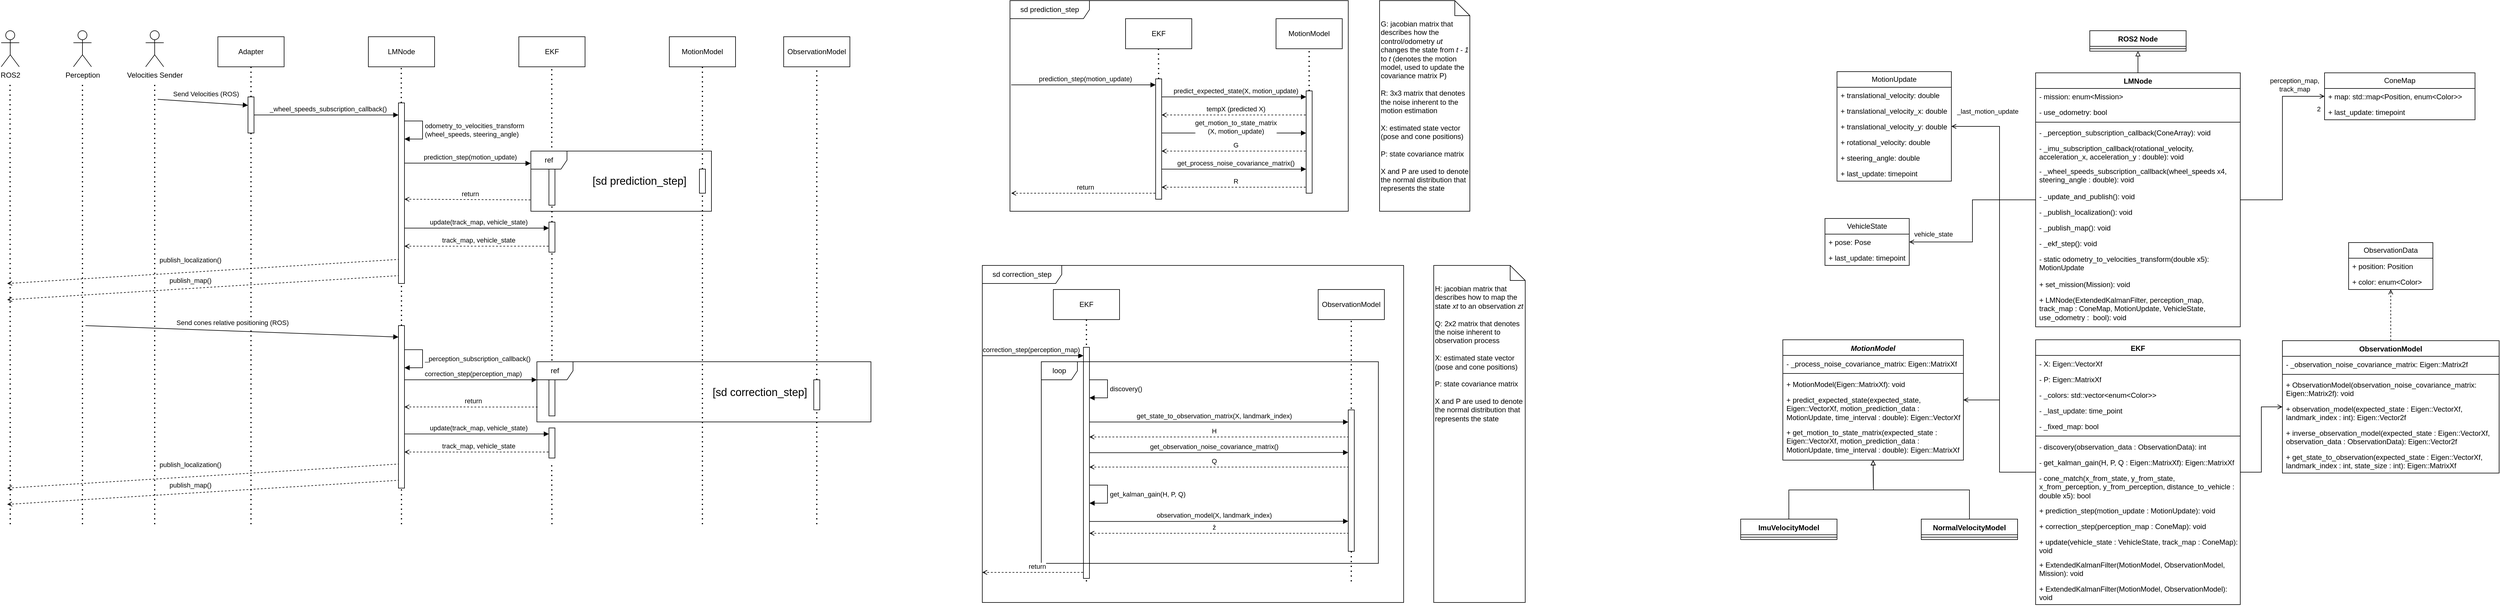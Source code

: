 <mxfile version="22.0.3" type="device">
  <diagram name="Page-1" id="13e1069c-82ec-6db2-03f1-153e76fe0fe0">
    <mxGraphModel dx="1434" dy="843" grid="1" gridSize="10" guides="1" tooltips="1" connect="1" arrows="1" fold="1" page="1" pageScale="1" pageWidth="1100" pageHeight="850" background="none" math="0" shadow="0">
      <root>
        <mxCell id="0" />
        <mxCell id="1" parent="0" />
        <mxCell id="wvOz4HxPdu_5I187t-7B-17" value="LMNode" style="html=1;whiteSpace=wrap;" parent="1" vertex="1">
          <mxGeometry x="640" y="110" width="110" height="50" as="geometry" />
        </mxCell>
        <mxCell id="wvOz4HxPdu_5I187t-7B-18" value="EKF" style="html=1;whiteSpace=wrap;" parent="1" vertex="1">
          <mxGeometry x="890" y="110" width="110" height="50" as="geometry" />
        </mxCell>
        <mxCell id="wvOz4HxPdu_5I187t-7B-19" value="Adapter" style="html=1;whiteSpace=wrap;" parent="1" vertex="1">
          <mxGeometry x="390" y="110" width="110" height="50" as="geometry" />
        </mxCell>
        <mxCell id="wvOz4HxPdu_5I187t-7B-21" value="&lt;div&gt;Perception&lt;/div&gt;" style="shape=umlActor;verticalLabelPosition=bottom;verticalAlign=top;html=1;outlineConnect=0;" parent="1" vertex="1">
          <mxGeometry x="150" y="100" width="30" height="60" as="geometry" />
        </mxCell>
        <mxCell id="wvOz4HxPdu_5I187t-7B-22" value="Velocities Sender" style="shape=umlActor;verticalLabelPosition=bottom;verticalAlign=top;html=1;outlineConnect=0;" parent="1" vertex="1">
          <mxGeometry x="270" y="100" width="30" height="60" as="geometry" />
        </mxCell>
        <mxCell id="wvOz4HxPdu_5I187t-7B-24" value="" style="endArrow=none;dashed=1;html=1;dashPattern=1 3;strokeWidth=2;rounded=0;entryX=0.5;entryY=1;entryDx=0;entryDy=0;" parent="1" source="wvOz4HxPdu_5I187t-7B-31" target="wvOz4HxPdu_5I187t-7B-19" edge="1">
          <mxGeometry width="50" height="50" relative="1" as="geometry">
            <mxPoint x="445" y="520" as="sourcePoint" />
            <mxPoint x="580" y="210" as="targetPoint" />
          </mxGeometry>
        </mxCell>
        <mxCell id="wvOz4HxPdu_5I187t-7B-26" value="" style="endArrow=none;dashed=1;html=1;dashPattern=1 3;strokeWidth=2;rounded=0;" parent="1" edge="1">
          <mxGeometry width="50" height="50" relative="1" as="geometry">
            <mxPoint x="285" y="920" as="sourcePoint" />
            <mxPoint x="285" y="190" as="targetPoint" />
          </mxGeometry>
        </mxCell>
        <mxCell id="wvOz4HxPdu_5I187t-7B-27" value="" style="endArrow=none;dashed=1;html=1;dashPattern=1 3;strokeWidth=2;rounded=0;entryX=0.5;entryY=1;entryDx=0;entryDy=0;" parent="1" source="wvOz4HxPdu_5I187t-7B-38" edge="1">
          <mxGeometry width="50" height="50" relative="1" as="geometry">
            <mxPoint x="944.68" y="520" as="sourcePoint" />
            <mxPoint x="944.68" y="160" as="targetPoint" />
          </mxGeometry>
        </mxCell>
        <mxCell id="wvOz4HxPdu_5I187t-7B-28" value="" style="endArrow=none;dashed=1;html=1;dashPattern=1 3;strokeWidth=2;rounded=0;entryX=0.5;entryY=1;entryDx=0;entryDy=0;" parent="1" source="wvOz4HxPdu_5I187t-7B-34" edge="1">
          <mxGeometry width="50" height="50" relative="1" as="geometry">
            <mxPoint x="694.68" y="520" as="sourcePoint" />
            <mxPoint x="694.68" y="160" as="targetPoint" />
          </mxGeometry>
        </mxCell>
        <mxCell id="wvOz4HxPdu_5I187t-7B-29" value="" style="endArrow=none;dashed=1;html=1;dashPattern=1 3;strokeWidth=2;rounded=0;" parent="1" edge="1">
          <mxGeometry width="50" height="50" relative="1" as="geometry">
            <mxPoint x="165" y="920" as="sourcePoint" />
            <mxPoint x="165" y="190" as="targetPoint" />
          </mxGeometry>
        </mxCell>
        <mxCell id="wvOz4HxPdu_5I187t-7B-30" value="" style="endArrow=block;html=1;rounded=0;endFill=1;" parent="1" edge="1">
          <mxGeometry width="50" height="50" relative="1" as="geometry">
            <mxPoint x="290" y="214" as="sourcePoint" />
            <mxPoint x="440" y="224.0" as="targetPoint" />
          </mxGeometry>
        </mxCell>
        <mxCell id="wvOz4HxPdu_5I187t-7B-33" value="Send Velocities (ROS)" style="edgeLabel;html=1;align=center;verticalAlign=middle;resizable=0;points=[];" parent="wvOz4HxPdu_5I187t-7B-30" vertex="1" connectable="0">
          <mxGeometry x="-0.114" relative="1" as="geometry">
            <mxPoint x="13" y="-14" as="offset" />
          </mxGeometry>
        </mxCell>
        <mxCell id="wvOz4HxPdu_5I187t-7B-32" value="" style="endArrow=none;dashed=1;html=1;dashPattern=1 3;strokeWidth=2;rounded=0;entryX=0.5;entryY=1;entryDx=0;entryDy=0;" parent="1" target="wvOz4HxPdu_5I187t-7B-31" edge="1">
          <mxGeometry width="50" height="50" relative="1" as="geometry">
            <mxPoint x="445" y="920" as="sourcePoint" />
            <mxPoint x="445" y="160" as="targetPoint" />
          </mxGeometry>
        </mxCell>
        <mxCell id="wvOz4HxPdu_5I187t-7B-31" value="" style="html=1;points=[[0,0,0,0,5],[0,1,0,0,-5],[1,0,0,0,5],[1,1,0,0,-5]];perimeter=orthogonalPerimeter;outlineConnect=0;targetShapes=umlLifeline;portConstraint=eastwest;newEdgeStyle={&quot;curved&quot;:0,&quot;rounded&quot;:0};" parent="1" vertex="1">
          <mxGeometry x="440" y="210" width="10" height="60" as="geometry" />
        </mxCell>
        <mxCell id="wvOz4HxPdu_5I187t-7B-35" value="" style="endArrow=none;dashed=1;html=1;dashPattern=1 3;strokeWidth=2;rounded=0;entryX=0.5;entryY=1;entryDx=0;entryDy=0;" parent="1" source="wvOz4HxPdu_5I187t-7B-67" target="wvOz4HxPdu_5I187t-7B-34" edge="1">
          <mxGeometry width="50" height="50" relative="1" as="geometry">
            <mxPoint x="695" y="690" as="sourcePoint" />
            <mxPoint x="694.68" y="160" as="targetPoint" />
          </mxGeometry>
        </mxCell>
        <mxCell id="wvOz4HxPdu_5I187t-7B-34" value="" style="html=1;points=[[0,0,0,0,5],[0,1,0,0,-5],[1,0,0,0,5],[1,1,0,0,-5]];perimeter=orthogonalPerimeter;outlineConnect=0;targetShapes=umlLifeline;portConstraint=eastwest;newEdgeStyle={&quot;curved&quot;:0,&quot;rounded&quot;:0};" parent="1" vertex="1">
          <mxGeometry x="690" y="220" width="10" height="300" as="geometry" />
        </mxCell>
        <mxCell id="wvOz4HxPdu_5I187t-7B-36" value="" style="endArrow=block;html=1;rounded=0;endFill=1;" parent="1" target="wvOz4HxPdu_5I187t-7B-34" edge="1">
          <mxGeometry width="50" height="50" relative="1" as="geometry">
            <mxPoint x="450" y="240" as="sourcePoint" />
            <mxPoint x="600" y="250.0" as="targetPoint" />
          </mxGeometry>
        </mxCell>
        <mxCell id="wvOz4HxPdu_5I187t-7B-37" value="&lt;div&gt;_wheel_speeds_subscription_callback()&lt;/div&gt;" style="edgeLabel;html=1;align=center;verticalAlign=middle;resizable=0;points=[];" parent="wvOz4HxPdu_5I187t-7B-36" vertex="1" connectable="0">
          <mxGeometry x="-0.114" relative="1" as="geometry">
            <mxPoint x="16" y="-10" as="offset" />
          </mxGeometry>
        </mxCell>
        <mxCell id="wvOz4HxPdu_5I187t-7B-39" value="odometry_to_velocities_transform&lt;br&gt;(wheel_speeds, steering_angle)" style="html=1;align=left;spacingLeft=2;endArrow=block;rounded=0;edgeStyle=orthogonalEdgeStyle;curved=0;rounded=0;" parent="1" target="wvOz4HxPdu_5I187t-7B-34" edge="1">
          <mxGeometry relative="1" as="geometry">
            <mxPoint x="700" y="250" as="sourcePoint" />
            <Array as="points">
              <mxPoint x="730" y="250" />
              <mxPoint x="730" y="280" />
            </Array>
            <mxPoint x="705" y="280" as="targetPoint" />
            <mxPoint as="offset" />
          </mxGeometry>
        </mxCell>
        <mxCell id="wvOz4HxPdu_5I187t-7B-40" value="" style="endArrow=none;dashed=1;html=1;dashPattern=1 3;strokeWidth=2;rounded=0;entryX=0.5;entryY=1;entryDx=0;entryDy=0;" parent="1" source="CueBo5CrkMlO0XCjDXR9-7" target="wvOz4HxPdu_5I187t-7B-38" edge="1">
          <mxGeometry width="50" height="50" relative="1" as="geometry">
            <mxPoint x="945" y="1090" as="sourcePoint" />
            <mxPoint x="944.68" y="160" as="targetPoint" />
          </mxGeometry>
        </mxCell>
        <mxCell id="wvOz4HxPdu_5I187t-7B-38" value="" style="html=1;points=[[0,0,0,0,5],[0,1,0,0,-5],[1,0,0,0,5],[1,1,0,0,-5]];perimeter=orthogonalPerimeter;outlineConnect=0;targetShapes=umlLifeline;portConstraint=eastwest;newEdgeStyle={&quot;curved&quot;:0,&quot;rounded&quot;:0};" parent="1" vertex="1">
          <mxGeometry x="940" y="310" width="10" height="80" as="geometry" />
        </mxCell>
        <mxCell id="wvOz4HxPdu_5I187t-7B-41" value="" style="endArrow=block;html=1;rounded=0;endFill=1;entryX=-0.001;entryY=0.204;entryDx=0;entryDy=0;entryPerimeter=0;" parent="1" target="6OGqVxHeLhcwMYVrImcY-133" edge="1">
          <mxGeometry width="50" height="50" relative="1" as="geometry">
            <mxPoint x="700" y="320" as="sourcePoint" />
            <mxPoint x="940" y="320" as="targetPoint" />
          </mxGeometry>
        </mxCell>
        <mxCell id="wvOz4HxPdu_5I187t-7B-42" value="prediction_step(motion_update)" style="edgeLabel;html=1;align=center;verticalAlign=middle;resizable=0;points=[];" parent="wvOz4HxPdu_5I187t-7B-41" vertex="1" connectable="0">
          <mxGeometry x="-0.114" relative="1" as="geometry">
            <mxPoint x="16" y="-10" as="offset" />
          </mxGeometry>
        </mxCell>
        <mxCell id="wvOz4HxPdu_5I187t-7B-43" value="MotionModel" style="html=1;whiteSpace=wrap;" parent="1" vertex="1">
          <mxGeometry x="1140" y="110" width="110" height="50" as="geometry" />
        </mxCell>
        <mxCell id="wvOz4HxPdu_5I187t-7B-45" value="" style="endArrow=none;dashed=1;html=1;dashPattern=1 3;strokeWidth=2;rounded=0;entryX=0.5;entryY=1;entryDx=0;entryDy=0;" parent="1" source="wvOz4HxPdu_5I187t-7B-48" edge="1">
          <mxGeometry width="50" height="50" relative="1" as="geometry">
            <mxPoint x="1195" y="520" as="sourcePoint" />
            <mxPoint x="1195" y="160" as="targetPoint" />
          </mxGeometry>
        </mxCell>
        <mxCell id="wvOz4HxPdu_5I187t-7B-46" value="ObservationModel" style="html=1;whiteSpace=wrap;" parent="1" vertex="1">
          <mxGeometry x="1330" y="110" width="110" height="50" as="geometry" />
        </mxCell>
        <mxCell id="wvOz4HxPdu_5I187t-7B-47" value="" style="endArrow=none;dashed=1;html=1;dashPattern=1 3;strokeWidth=2;rounded=0;entryX=0.5;entryY=1;entryDx=0;entryDy=0;" parent="1" source="CueBo5CrkMlO0XCjDXR9-25" edge="1">
          <mxGeometry width="50" height="50" relative="1" as="geometry">
            <mxPoint x="1385" y="1090" as="sourcePoint" />
            <mxPoint x="1385" y="160" as="targetPoint" />
          </mxGeometry>
        </mxCell>
        <mxCell id="wvOz4HxPdu_5I187t-7B-49" value="" style="endArrow=none;dashed=1;html=1;dashPattern=1 3;strokeWidth=2;rounded=0;entryX=0.5;entryY=1;entryDx=0;entryDy=0;" parent="1" target="wvOz4HxPdu_5I187t-7B-48" edge="1">
          <mxGeometry width="50" height="50" relative="1" as="geometry">
            <mxPoint x="1195" y="920" as="sourcePoint" />
            <mxPoint x="1195" y="160" as="targetPoint" />
            <Array as="points">
              <mxPoint x="1195" y="450" />
            </Array>
          </mxGeometry>
        </mxCell>
        <mxCell id="6OGqVxHeLhcwMYVrImcY-50" value="&lt;font style=&quot;font-size: 18px;&quot;&gt;[sd correction_step]&lt;/font&gt;" style="edgeLabel;html=1;align=center;verticalAlign=middle;resizable=0;points=[];" parent="wvOz4HxPdu_5I187t-7B-49" vertex="1" connectable="0">
          <mxGeometry x="-0.403" y="4" relative="1" as="geometry">
            <mxPoint x="99" y="-55" as="offset" />
          </mxGeometry>
        </mxCell>
        <mxCell id="wvOz4HxPdu_5I187t-7B-48" value="" style="html=1;points=[[0,0,0,0,5],[0,1,0,0,-5],[1,0,0,0,5],[1,1,0,0,-5]];perimeter=orthogonalPerimeter;outlineConnect=0;targetShapes=umlLifeline;portConstraint=eastwest;newEdgeStyle={&quot;curved&quot;:0,&quot;rounded&quot;:0};" parent="1" vertex="1">
          <mxGeometry x="1190" y="330" width="10" height="40" as="geometry" />
        </mxCell>
        <mxCell id="wvOz4HxPdu_5I187t-7B-63" value="" style="endArrow=block;html=1;rounded=0;endFill=1;" parent="1" edge="1">
          <mxGeometry width="50" height="50" relative="1" as="geometry">
            <mxPoint x="170" y="590" as="sourcePoint" />
            <mxPoint x="690" y="609" as="targetPoint" />
          </mxGeometry>
        </mxCell>
        <mxCell id="wvOz4HxPdu_5I187t-7B-64" value="Send cones relative positioning (ROS)" style="edgeLabel;html=1;align=center;verticalAlign=middle;resizable=0;points=[];" parent="wvOz4HxPdu_5I187t-7B-63" vertex="1" connectable="0">
          <mxGeometry x="-0.114" relative="1" as="geometry">
            <mxPoint x="13" y="-14" as="offset" />
          </mxGeometry>
        </mxCell>
        <mxCell id="wvOz4HxPdu_5I187t-7B-68" value="" style="endArrow=none;dashed=1;html=1;dashPattern=1 3;strokeWidth=2;rounded=0;entryX=0.5;entryY=1;entryDx=0;entryDy=0;" parent="1" target="wvOz4HxPdu_5I187t-7B-67" edge="1">
          <mxGeometry width="50" height="50" relative="1" as="geometry">
            <mxPoint x="695" y="920" as="sourcePoint" />
            <mxPoint x="695" y="330" as="targetPoint" />
          </mxGeometry>
        </mxCell>
        <mxCell id="wvOz4HxPdu_5I187t-7B-67" value="" style="html=1;points=[[0,0,0,0,5],[0,1,0,0,-5],[1,0,0,0,5],[1,1,0,0,-5]];perimeter=orthogonalPerimeter;outlineConnect=0;targetShapes=umlLifeline;portConstraint=eastwest;newEdgeStyle={&quot;curved&quot;:0,&quot;rounded&quot;:0};" parent="1" vertex="1">
          <mxGeometry x="690" y="590" width="10" height="270" as="geometry" />
        </mxCell>
        <mxCell id="CueBo5CrkMlO0XCjDXR9-5" value="" style="endArrow=block;html=1;rounded=0;endFill=1;" parent="1" edge="1">
          <mxGeometry width="50" height="50" relative="1" as="geometry">
            <mxPoint x="700" y="428" as="sourcePoint" />
            <mxPoint x="940" y="428" as="targetPoint" />
          </mxGeometry>
        </mxCell>
        <mxCell id="CueBo5CrkMlO0XCjDXR9-6" value="update(track_map, vehicle_state)" style="edgeLabel;html=1;align=center;verticalAlign=middle;resizable=0;points=[];" parent="CueBo5CrkMlO0XCjDXR9-5" vertex="1" connectable="0">
          <mxGeometry x="-0.114" relative="1" as="geometry">
            <mxPoint x="16" y="-10" as="offset" />
          </mxGeometry>
        </mxCell>
        <mxCell id="CueBo5CrkMlO0XCjDXR9-8" value="" style="endArrow=none;dashed=1;html=1;dashPattern=1 3;strokeWidth=2;rounded=0;entryX=0.5;entryY=1;entryDx=0;entryDy=0;" parent="1" source="CueBo5CrkMlO0XCjDXR9-19" target="CueBo5CrkMlO0XCjDXR9-7" edge="1">
          <mxGeometry width="50" height="50" relative="1" as="geometry">
            <mxPoint x="945" y="1090" as="sourcePoint" />
            <mxPoint x="945" y="510" as="targetPoint" />
          </mxGeometry>
        </mxCell>
        <mxCell id="CueBo5CrkMlO0XCjDXR9-7" value="" style="html=1;points=[[0,0,0,0,5],[0,1,0,0,-5],[1,0,0,0,5],[1,1,0,0,-5]];perimeter=orthogonalPerimeter;outlineConnect=0;targetShapes=umlLifeline;portConstraint=eastwest;newEdgeStyle={&quot;curved&quot;:0,&quot;rounded&quot;:0};" parent="1" vertex="1">
          <mxGeometry x="940" y="418" width="10" height="50" as="geometry" />
        </mxCell>
        <mxCell id="CueBo5CrkMlO0XCjDXR9-9" value="" style="endArrow=none;html=1;rounded=0;endFill=0;startArrow=open;startFill=0;dashed=1;" parent="1" edge="1">
          <mxGeometry width="50" height="50" relative="1" as="geometry">
            <mxPoint x="700" y="458" as="sourcePoint" />
            <mxPoint x="940" y="458" as="targetPoint" />
          </mxGeometry>
        </mxCell>
        <mxCell id="CueBo5CrkMlO0XCjDXR9-10" value="track_map, vehicle_state" style="edgeLabel;html=1;align=center;verticalAlign=middle;resizable=0;points=[];" parent="CueBo5CrkMlO0XCjDXR9-9" vertex="1" connectable="0">
          <mxGeometry x="-0.114" relative="1" as="geometry">
            <mxPoint x="16" y="-10" as="offset" />
          </mxGeometry>
        </mxCell>
        <mxCell id="CueBo5CrkMlO0XCjDXR9-12" value="&lt;div&gt;ROS2&lt;/div&gt;" style="shape=umlActor;verticalLabelPosition=bottom;verticalAlign=top;html=1;outlineConnect=0;" parent="1" vertex="1">
          <mxGeometry x="30" y="100" width="30" height="60" as="geometry" />
        </mxCell>
        <mxCell id="CueBo5CrkMlO0XCjDXR9-13" value="" style="endArrow=none;dashed=1;html=1;dashPattern=1 3;strokeWidth=2;rounded=0;" parent="1" edge="1">
          <mxGeometry width="50" height="50" relative="1" as="geometry">
            <mxPoint x="45" y="920" as="sourcePoint" />
            <mxPoint x="44.66" y="190" as="targetPoint" />
          </mxGeometry>
        </mxCell>
        <mxCell id="CueBo5CrkMlO0XCjDXR9-14" value="" style="endArrow=none;html=1;rounded=0;endFill=0;startArrow=open;startFill=0;dashed=1;" parent="1" edge="1">
          <mxGeometry width="50" height="50" relative="1" as="geometry">
            <mxPoint x="40" y="520" as="sourcePoint" />
            <mxPoint x="690" y="480" as="targetPoint" />
          </mxGeometry>
        </mxCell>
        <mxCell id="CueBo5CrkMlO0XCjDXR9-15" value="publish_localization()" style="edgeLabel;html=1;align=center;verticalAlign=middle;resizable=0;points=[];" parent="CueBo5CrkMlO0XCjDXR9-14" vertex="1" connectable="0">
          <mxGeometry x="-0.114" relative="1" as="geometry">
            <mxPoint x="16" y="-22" as="offset" />
          </mxGeometry>
        </mxCell>
        <mxCell id="CueBo5CrkMlO0XCjDXR9-17" value="" style="endArrow=none;html=1;rounded=0;endFill=0;startArrow=open;startFill=0;dashed=1;" parent="1" edge="1">
          <mxGeometry width="50" height="50" relative="1" as="geometry">
            <mxPoint x="40" y="547" as="sourcePoint" />
            <mxPoint x="690" y="507" as="targetPoint" />
          </mxGeometry>
        </mxCell>
        <mxCell id="CueBo5CrkMlO0XCjDXR9-18" value="publish_map()" style="edgeLabel;html=1;align=center;verticalAlign=middle;resizable=0;points=[];" parent="CueBo5CrkMlO0XCjDXR9-17" vertex="1" connectable="0">
          <mxGeometry x="-0.114" relative="1" as="geometry">
            <mxPoint x="16" y="-15" as="offset" />
          </mxGeometry>
        </mxCell>
        <mxCell id="CueBo5CrkMlO0XCjDXR9-19" value="" style="html=1;points=[[0,0,0,0,5],[0,1,0,0,-5],[1,0,0,0,5],[1,1,0,0,-5]];perimeter=orthogonalPerimeter;outlineConnect=0;targetShapes=umlLifeline;portConstraint=eastwest;newEdgeStyle={&quot;curved&quot;:0,&quot;rounded&quot;:0};" parent="1" vertex="1">
          <mxGeometry x="940" y="680" width="10" height="60" as="geometry" />
        </mxCell>
        <mxCell id="CueBo5CrkMlO0XCjDXR9-21" value="" style="endArrow=block;html=1;rounded=0;endFill=1;" parent="1" edge="1">
          <mxGeometry width="50" height="50" relative="1" as="geometry">
            <mxPoint x="700" y="680" as="sourcePoint" />
            <mxPoint x="920" y="680" as="targetPoint" />
          </mxGeometry>
        </mxCell>
        <mxCell id="CueBo5CrkMlO0XCjDXR9-22" value="correction_step(perception_map)" style="edgeLabel;html=1;align=center;verticalAlign=middle;resizable=0;points=[];" parent="CueBo5CrkMlO0XCjDXR9-21" vertex="1" connectable="0">
          <mxGeometry x="-0.114" relative="1" as="geometry">
            <mxPoint x="16" y="-10" as="offset" />
          </mxGeometry>
        </mxCell>
        <mxCell id="CueBo5CrkMlO0XCjDXR9-25" value="" style="html=1;points=[[0,0,0,0,5],[0,1,0,0,-5],[1,0,0,0,5],[1,1,0,0,-5]];perimeter=orthogonalPerimeter;outlineConnect=0;targetShapes=umlLifeline;portConstraint=eastwest;newEdgeStyle={&quot;curved&quot;:0,&quot;rounded&quot;:0};" parent="1" vertex="1">
          <mxGeometry x="1380" y="680" width="10" height="50" as="geometry" />
        </mxCell>
        <mxCell id="6OGqVxHeLhcwMYVrImcY-25" value="" style="endArrow=none;dashed=1;html=1;dashPattern=1 3;strokeWidth=2;rounded=0;entryX=0.5;entryY=1;entryDx=0;entryDy=0;" parent="1" target="6OGqVxHeLhcwMYVrImcY-26" edge="1">
          <mxGeometry width="50" height="50" relative="1" as="geometry">
            <mxPoint x="1833" y="1015" as="sourcePoint" />
            <mxPoint x="1833" y="515" as="targetPoint" />
          </mxGeometry>
        </mxCell>
        <mxCell id="6OGqVxHeLhcwMYVrImcY-26" value="" style="html=1;points=[[0,0,0,0,5],[0,1,0,0,-5],[1,0,0,0,5],[1,1,0,0,-5]];perimeter=orthogonalPerimeter;outlineConnect=0;targetShapes=umlLifeline;portConstraint=eastwest;newEdgeStyle={&quot;curved&quot;:0,&quot;rounded&quot;:0};" parent="1" vertex="1">
          <mxGeometry x="1828" y="626" width="10" height="384" as="geometry" />
        </mxCell>
        <mxCell id="6OGqVxHeLhcwMYVrImcY-28" value="" style="endArrow=none;dashed=1;html=1;dashPattern=1 3;strokeWidth=2;rounded=0;entryX=0.5;entryY=1;entryDx=0;entryDy=0;" parent="1" target="6OGqVxHeLhcwMYVrImcY-29" edge="1">
          <mxGeometry width="50" height="50" relative="1" as="geometry">
            <mxPoint x="2273" y="1015" as="sourcePoint" />
            <mxPoint x="2273" y="85" as="targetPoint" />
          </mxGeometry>
        </mxCell>
        <mxCell id="6OGqVxHeLhcwMYVrImcY-30" value="" style="endArrow=block;html=1;rounded=0;endFill=1;" parent="1" edge="1">
          <mxGeometry width="50" height="50" relative="1" as="geometry">
            <mxPoint x="1838" y="750.16" as="sourcePoint" />
            <mxPoint x="2268" y="750.16" as="targetPoint" />
          </mxGeometry>
        </mxCell>
        <mxCell id="6OGqVxHeLhcwMYVrImcY-31" value="get_state_to_observation_matrix(X, landmark_index)" style="edgeLabel;html=1;align=center;verticalAlign=middle;resizable=0;points=[];" parent="6OGqVxHeLhcwMYVrImcY-30" vertex="1" connectable="0">
          <mxGeometry x="-0.114" relative="1" as="geometry">
            <mxPoint x="16" y="-10" as="offset" />
          </mxGeometry>
        </mxCell>
        <mxCell id="6OGqVxHeLhcwMYVrImcY-32" value="" style="endArrow=block;html=1;rounded=0;endFill=1;" parent="1" edge="1">
          <mxGeometry width="50" height="50" relative="1" as="geometry">
            <mxPoint x="1838" y="801.16" as="sourcePoint" />
            <mxPoint x="2268" y="800.75" as="targetPoint" />
          </mxGeometry>
        </mxCell>
        <mxCell id="6OGqVxHeLhcwMYVrImcY-33" value="get_observation_noise_covariance_matrix()" style="edgeLabel;html=1;align=center;verticalAlign=middle;resizable=0;points=[];" parent="6OGqVxHeLhcwMYVrImcY-32" vertex="1" connectable="0">
          <mxGeometry x="-0.114" relative="1" as="geometry">
            <mxPoint x="16" y="-10" as="offset" />
          </mxGeometry>
        </mxCell>
        <mxCell id="6OGqVxHeLhcwMYVrImcY-34" value="" style="endArrow=block;html=1;rounded=0;endFill=1;" parent="1" edge="1">
          <mxGeometry width="50" height="50" relative="1" as="geometry">
            <mxPoint x="1838" y="915.41" as="sourcePoint" />
            <mxPoint x="2268" y="915" as="targetPoint" />
          </mxGeometry>
        </mxCell>
        <mxCell id="6OGqVxHeLhcwMYVrImcY-35" value="observation_model(X, landmark_index)" style="edgeLabel;html=1;align=center;verticalAlign=middle;resizable=0;points=[];" parent="6OGqVxHeLhcwMYVrImcY-34" vertex="1" connectable="0">
          <mxGeometry x="-0.114" relative="1" as="geometry">
            <mxPoint x="16" y="-10" as="offset" />
          </mxGeometry>
        </mxCell>
        <mxCell id="6OGqVxHeLhcwMYVrImcY-36" value="get_kalman_gain(H, P, Q)" style="html=1;align=left;spacingLeft=2;endArrow=block;rounded=0;edgeStyle=orthogonalEdgeStyle;curved=0;rounded=0;" parent="1" edge="1">
          <mxGeometry relative="1" as="geometry">
            <mxPoint x="1838" y="855" as="sourcePoint" />
            <Array as="points">
              <mxPoint x="1868" y="855" />
              <mxPoint x="1868" y="885" />
            </Array>
            <mxPoint x="1838" y="885" as="targetPoint" />
          </mxGeometry>
        </mxCell>
        <mxCell id="6OGqVxHeLhcwMYVrImcY-37" value="" style="endArrow=none;html=1;rounded=0;endFill=0;startArrow=open;startFill=0;dashed=1;" parent="1" edge="1">
          <mxGeometry width="50" height="50" relative="1" as="geometry">
            <mxPoint x="1838" y="825" as="sourcePoint" />
            <mxPoint x="2268" y="825" as="targetPoint" />
          </mxGeometry>
        </mxCell>
        <mxCell id="6OGqVxHeLhcwMYVrImcY-38" value="Q" style="edgeLabel;html=1;align=center;verticalAlign=middle;resizable=0;points=[];" parent="6OGqVxHeLhcwMYVrImcY-37" vertex="1" connectable="0">
          <mxGeometry x="-0.114" relative="1" as="geometry">
            <mxPoint x="16" y="-10" as="offset" />
          </mxGeometry>
        </mxCell>
        <mxCell id="6OGqVxHeLhcwMYVrImcY-39" value="" style="endArrow=none;html=1;rounded=0;endFill=0;startArrow=open;startFill=0;dashed=1;" parent="1" edge="1">
          <mxGeometry width="50" height="50" relative="1" as="geometry">
            <mxPoint x="1838" y="775" as="sourcePoint" />
            <mxPoint x="2268" y="775" as="targetPoint" />
          </mxGeometry>
        </mxCell>
        <mxCell id="6OGqVxHeLhcwMYVrImcY-40" value="H" style="edgeLabel;html=1;align=center;verticalAlign=middle;resizable=0;points=[];" parent="6OGqVxHeLhcwMYVrImcY-39" vertex="1" connectable="0">
          <mxGeometry x="-0.114" relative="1" as="geometry">
            <mxPoint x="16" y="-10" as="offset" />
          </mxGeometry>
        </mxCell>
        <mxCell id="6OGqVxHeLhcwMYVrImcY-41" value="" style="endArrow=none;html=1;rounded=0;endFill=0;startArrow=open;startFill=0;dashed=1;" parent="1" edge="1">
          <mxGeometry width="50" height="50" relative="1" as="geometry">
            <mxPoint x="1838" y="935" as="sourcePoint" />
            <mxPoint x="2268" y="935" as="targetPoint" />
          </mxGeometry>
        </mxCell>
        <mxCell id="6OGqVxHeLhcwMYVrImcY-42" value="ẑ" style="edgeLabel;html=1;align=center;verticalAlign=middle;resizable=0;points=[];" parent="6OGqVxHeLhcwMYVrImcY-41" vertex="1" connectable="0">
          <mxGeometry x="-0.114" relative="1" as="geometry">
            <mxPoint x="16" y="-10" as="offset" />
          </mxGeometry>
        </mxCell>
        <mxCell id="6OGqVxHeLhcwMYVrImcY-43" value="loop" style="shape=umlFrame;whiteSpace=wrap;html=1;pointerEvents=0;" parent="1" vertex="1">
          <mxGeometry x="1758" y="650" width="560" height="335" as="geometry" />
        </mxCell>
        <mxCell id="6OGqVxHeLhcwMYVrImcY-45" value="" style="endArrow=none;dashed=1;html=1;dashPattern=1 3;strokeWidth=2;rounded=0;" parent="1" source="6OGqVxHeLhcwMYVrImcY-44" target="6OGqVxHeLhcwMYVrImcY-26" edge="1">
          <mxGeometry width="50" height="50" relative="1" as="geometry">
            <mxPoint x="1833" y="624" as="sourcePoint" />
            <mxPoint x="1833" y="590" as="targetPoint" />
          </mxGeometry>
        </mxCell>
        <mxCell id="6OGqVxHeLhcwMYVrImcY-46" value="ObservationModel" style="html=1;whiteSpace=wrap;" parent="1" vertex="1">
          <mxGeometry x="2218" y="530" width="110" height="50" as="geometry" />
        </mxCell>
        <mxCell id="6OGqVxHeLhcwMYVrImcY-47" value="" style="endArrow=none;dashed=1;html=1;dashPattern=1 3;strokeWidth=2;rounded=0;exitX=0.5;exitY=0.094;exitDx=0;exitDy=0;exitPerimeter=0;entryX=0.5;entryY=1;entryDx=0;entryDy=0;" parent="1" source="6OGqVxHeLhcwMYVrImcY-29" target="6OGqVxHeLhcwMYVrImcY-46" edge="1">
          <mxGeometry width="50" height="50" relative="1" as="geometry">
            <mxPoint x="2273" y="1040" as="sourcePoint" />
            <mxPoint x="2273" y="600" as="targetPoint" />
          </mxGeometry>
        </mxCell>
        <mxCell id="6OGqVxHeLhcwMYVrImcY-29" value="" style="html=1;points=[[0,0,0,0,5],[0,1,0,0,-5],[1,0,0,0,5],[1,1,0,0,-5]];perimeter=orthogonalPerimeter;outlineConnect=0;targetShapes=umlLifeline;portConstraint=eastwest;newEdgeStyle={&quot;curved&quot;:0,&quot;rounded&quot;:0};" parent="1" vertex="1">
          <mxGeometry x="2268" y="730" width="10" height="235" as="geometry" />
        </mxCell>
        <mxCell id="6OGqVxHeLhcwMYVrImcY-44" value="EKF" style="html=1;whiteSpace=wrap;" parent="1" vertex="1">
          <mxGeometry x="1778" y="530" width="110" height="50" as="geometry" />
        </mxCell>
        <mxCell id="6OGqVxHeLhcwMYVrImcY-51" value="" style="endArrow=block;html=1;rounded=0;endFill=1;" parent="1" edge="1">
          <mxGeometry width="50" height="50" relative="1" as="geometry">
            <mxPoint x="1660" y="640" as="sourcePoint" />
            <mxPoint x="1828" y="640" as="targetPoint" />
          </mxGeometry>
        </mxCell>
        <mxCell id="6OGqVxHeLhcwMYVrImcY-52" value="correction_step(perception_map)" style="edgeLabel;html=1;align=center;verticalAlign=middle;resizable=0;points=[];" parent="6OGqVxHeLhcwMYVrImcY-51" vertex="1" connectable="0">
          <mxGeometry x="-0.114" relative="1" as="geometry">
            <mxPoint x="6" y="-10" as="offset" />
          </mxGeometry>
        </mxCell>
        <mxCell id="6OGqVxHeLhcwMYVrImcY-53" value="sd correction_step" style="shape=umlFrame;whiteSpace=wrap;html=1;pointerEvents=0;width=132;height=30;" parent="1" vertex="1">
          <mxGeometry x="1660" y="490" width="700" height="560" as="geometry" />
        </mxCell>
        <mxCell id="6OGqVxHeLhcwMYVrImcY-49" value="ref" style="shape=umlFrame;whiteSpace=wrap;html=1;pointerEvents=0;" parent="1" vertex="1">
          <mxGeometry x="920" y="650" width="555" height="100" as="geometry" />
        </mxCell>
        <mxCell id="6OGqVxHeLhcwMYVrImcY-54" value="" style="endArrow=none;dashed=1;html=1;dashPattern=1 3;strokeWidth=2;rounded=0;" parent="1" edge="1">
          <mxGeometry width="50" height="50" relative="1" as="geometry">
            <mxPoint x="1385" y="920" as="sourcePoint" />
            <mxPoint x="1385" y="730" as="targetPoint" />
          </mxGeometry>
        </mxCell>
        <mxCell id="6OGqVxHeLhcwMYVrImcY-55" value="" style="endArrow=none;html=1;rounded=0;endFill=0;startArrow=open;startFill=0;dashed=1;entryX=-0.001;entryY=0.811;entryDx=0;entryDy=0;entryPerimeter=0;" parent="1" target="6OGqVxHeLhcwMYVrImcY-133" edge="1">
          <mxGeometry width="50" height="50" relative="1" as="geometry">
            <mxPoint x="700" y="380" as="sourcePoint" />
            <mxPoint x="940" y="380" as="targetPoint" />
          </mxGeometry>
        </mxCell>
        <mxCell id="6OGqVxHeLhcwMYVrImcY-56" value="return" style="edgeLabel;html=1;align=center;verticalAlign=middle;resizable=0;points=[];" parent="6OGqVxHeLhcwMYVrImcY-55" vertex="1" connectable="0">
          <mxGeometry x="-0.114" relative="1" as="geometry">
            <mxPoint x="16" y="-10" as="offset" />
          </mxGeometry>
        </mxCell>
        <mxCell id="6OGqVxHeLhcwMYVrImcY-57" value="" style="endArrow=none;html=1;rounded=0;endFill=0;startArrow=open;startFill=0;dashed=1;entryX=0.002;entryY=0.753;entryDx=0;entryDy=0;entryPerimeter=0;" parent="1" target="6OGqVxHeLhcwMYVrImcY-49" edge="1">
          <mxGeometry width="50" height="50" relative="1" as="geometry">
            <mxPoint x="700" y="725.08" as="sourcePoint" />
            <mxPoint x="940" y="725.08" as="targetPoint" />
          </mxGeometry>
        </mxCell>
        <mxCell id="6OGqVxHeLhcwMYVrImcY-58" value="return" style="edgeLabel;html=1;align=center;verticalAlign=middle;resizable=0;points=[];" parent="6OGqVxHeLhcwMYVrImcY-57" vertex="1" connectable="0">
          <mxGeometry x="-0.114" relative="1" as="geometry">
            <mxPoint x="16" y="-10" as="offset" />
          </mxGeometry>
        </mxCell>
        <mxCell id="6OGqVxHeLhcwMYVrImcY-59" value="" style="endArrow=none;dashed=1;html=1;dashPattern=1 3;strokeWidth=2;rounded=0;entryX=0.5;entryY=1;entryDx=0;entryDy=0;" parent="1" edge="1">
          <mxGeometry width="50" height="50" relative="1" as="geometry">
            <mxPoint x="945" y="920" as="sourcePoint" />
            <mxPoint x="944.58" y="820" as="targetPoint" />
          </mxGeometry>
        </mxCell>
        <mxCell id="6OGqVxHeLhcwMYVrImcY-61" value="" style="endArrow=block;html=1;rounded=0;endFill=1;" parent="1" edge="1">
          <mxGeometry width="50" height="50" relative="1" as="geometry">
            <mxPoint x="700" y="770" as="sourcePoint" />
            <mxPoint x="940" y="770" as="targetPoint" />
          </mxGeometry>
        </mxCell>
        <mxCell id="6OGqVxHeLhcwMYVrImcY-62" value="update(track_map, vehicle_state)" style="edgeLabel;html=1;align=center;verticalAlign=middle;resizable=0;points=[];" parent="6OGqVxHeLhcwMYVrImcY-61" vertex="1" connectable="0">
          <mxGeometry x="-0.114" relative="1" as="geometry">
            <mxPoint x="16" y="-10" as="offset" />
          </mxGeometry>
        </mxCell>
        <mxCell id="6OGqVxHeLhcwMYVrImcY-63" value="" style="html=1;points=[[0,0,0,0,5],[0,1,0,0,-5],[1,0,0,0,5],[1,1,0,0,-5]];perimeter=orthogonalPerimeter;outlineConnect=0;targetShapes=umlLifeline;portConstraint=eastwest;newEdgeStyle={&quot;curved&quot;:0,&quot;rounded&quot;:0};" parent="1" vertex="1">
          <mxGeometry x="940" y="760" width="10" height="50" as="geometry" />
        </mxCell>
        <mxCell id="6OGqVxHeLhcwMYVrImcY-64" value="" style="endArrow=none;html=1;rounded=0;endFill=0;startArrow=open;startFill=0;dashed=1;" parent="1" edge="1">
          <mxGeometry width="50" height="50" relative="1" as="geometry">
            <mxPoint x="700" y="800" as="sourcePoint" />
            <mxPoint x="940" y="800" as="targetPoint" />
          </mxGeometry>
        </mxCell>
        <mxCell id="6OGqVxHeLhcwMYVrImcY-65" value="track_map, vehicle_state" style="edgeLabel;html=1;align=center;verticalAlign=middle;resizable=0;points=[];" parent="6OGqVxHeLhcwMYVrImcY-64" vertex="1" connectable="0">
          <mxGeometry x="-0.114" relative="1" as="geometry">
            <mxPoint x="16" y="-10" as="offset" />
          </mxGeometry>
        </mxCell>
        <mxCell id="6OGqVxHeLhcwMYVrImcY-66" value="" style="endArrow=none;html=1;rounded=0;endFill=0;startArrow=open;startFill=0;dashed=1;" parent="1" edge="1">
          <mxGeometry width="50" height="50" relative="1" as="geometry">
            <mxPoint x="40" y="860" as="sourcePoint" />
            <mxPoint x="690" y="820" as="targetPoint" />
          </mxGeometry>
        </mxCell>
        <mxCell id="6OGqVxHeLhcwMYVrImcY-67" value="publish_localization()" style="edgeLabel;html=1;align=center;verticalAlign=middle;resizable=0;points=[];" parent="6OGqVxHeLhcwMYVrImcY-66" vertex="1" connectable="0">
          <mxGeometry x="-0.114" relative="1" as="geometry">
            <mxPoint x="16" y="-22" as="offset" />
          </mxGeometry>
        </mxCell>
        <mxCell id="6OGqVxHeLhcwMYVrImcY-68" value="" style="endArrow=none;html=1;rounded=0;endFill=0;startArrow=open;startFill=0;dashed=1;" parent="1" edge="1">
          <mxGeometry width="50" height="50" relative="1" as="geometry">
            <mxPoint x="40" y="887" as="sourcePoint" />
            <mxPoint x="690" y="847" as="targetPoint" />
          </mxGeometry>
        </mxCell>
        <mxCell id="6OGqVxHeLhcwMYVrImcY-69" value="publish_map()" style="edgeLabel;html=1;align=center;verticalAlign=middle;resizable=0;points=[];" parent="6OGqVxHeLhcwMYVrImcY-68" vertex="1" connectable="0">
          <mxGeometry x="-0.114" relative="1" as="geometry">
            <mxPoint x="16" y="-15" as="offset" />
          </mxGeometry>
        </mxCell>
        <mxCell id="6OGqVxHeLhcwMYVrImcY-70" value="_perception_subscription_callback()" style="html=1;align=left;spacingLeft=2;endArrow=block;rounded=0;edgeStyle=orthogonalEdgeStyle;curved=0;rounded=0;" parent="1" edge="1">
          <mxGeometry relative="1" as="geometry">
            <mxPoint x="700" y="630" as="sourcePoint" />
            <Array as="points">
              <mxPoint x="730" y="630" />
              <mxPoint x="730" y="660" />
            </Array>
            <mxPoint x="700" y="660" as="targetPoint" />
            <mxPoint as="offset" />
          </mxGeometry>
        </mxCell>
        <mxCell id="6OGqVxHeLhcwMYVrImcY-107" value="" style="html=1;points=[[0,0,0,0,5],[0,1,0,0,-5],[1,0,0,0,5],[1,1,0,0,-5]];perimeter=orthogonalPerimeter;outlineConnect=0;targetShapes=umlLifeline;portConstraint=eastwest;newEdgeStyle={&quot;curved&quot;:0,&quot;rounded&quot;:0};" parent="1" vertex="1">
          <mxGeometry x="1948" y="180" width="10" height="200" as="geometry" />
        </mxCell>
        <mxCell id="6OGqVxHeLhcwMYVrImcY-108" value="" style="endArrow=block;html=1;rounded=0;endFill=1;" parent="1" edge="1">
          <mxGeometry width="50" height="50" relative="1" as="geometry">
            <mxPoint x="1708" y="190" as="sourcePoint" />
            <mxPoint x="1948" y="190" as="targetPoint" />
          </mxGeometry>
        </mxCell>
        <mxCell id="6OGqVxHeLhcwMYVrImcY-109" value="prediction_step(motion_update)" style="edgeLabel;html=1;align=center;verticalAlign=middle;resizable=0;points=[];" parent="6OGqVxHeLhcwMYVrImcY-108" vertex="1" connectable="0">
          <mxGeometry x="-0.114" relative="1" as="geometry">
            <mxPoint x="16" y="-10" as="offset" />
          </mxGeometry>
        </mxCell>
        <mxCell id="6OGqVxHeLhcwMYVrImcY-110" value="" style="html=1;points=[[0,0,0,0,5],[0,1,0,0,-5],[1,0,0,0,5],[1,1,0,0,-5]];perimeter=orthogonalPerimeter;outlineConnect=0;targetShapes=umlLifeline;portConstraint=eastwest;newEdgeStyle={&quot;curved&quot;:0,&quot;rounded&quot;:0};" parent="1" vertex="1">
          <mxGeometry x="2198" y="200" width="10" height="170" as="geometry" />
        </mxCell>
        <mxCell id="6OGqVxHeLhcwMYVrImcY-111" value="" style="endArrow=block;html=1;rounded=0;endFill=1;" parent="1" edge="1">
          <mxGeometry width="50" height="50" relative="1" as="geometry">
            <mxPoint x="1958" y="210" as="sourcePoint" />
            <mxPoint x="2198" y="210" as="targetPoint" />
          </mxGeometry>
        </mxCell>
        <mxCell id="6OGqVxHeLhcwMYVrImcY-112" value="predict_expected_state(X, motion_update)" style="edgeLabel;html=1;align=center;verticalAlign=middle;resizable=0;points=[];" parent="6OGqVxHeLhcwMYVrImcY-111" vertex="1" connectable="0">
          <mxGeometry x="-0.114" relative="1" as="geometry">
            <mxPoint x="16" y="-10" as="offset" />
          </mxGeometry>
        </mxCell>
        <mxCell id="6OGqVxHeLhcwMYVrImcY-113" value="" style="endArrow=block;html=1;rounded=0;endFill=1;" parent="1" edge="1">
          <mxGeometry width="50" height="50" relative="1" as="geometry">
            <mxPoint x="1958" y="270" as="sourcePoint" />
            <mxPoint x="2198" y="270" as="targetPoint" />
          </mxGeometry>
        </mxCell>
        <mxCell id="6OGqVxHeLhcwMYVrImcY-114" value="get_motion_to_state_matrix&lt;br&gt;(X, motion_update)" style="edgeLabel;html=1;align=center;verticalAlign=middle;resizable=0;points=[];" parent="6OGqVxHeLhcwMYVrImcY-113" vertex="1" connectable="0">
          <mxGeometry x="-0.114" relative="1" as="geometry">
            <mxPoint x="16" y="-10" as="offset" />
          </mxGeometry>
        </mxCell>
        <mxCell id="6OGqVxHeLhcwMYVrImcY-115" value="" style="endArrow=block;html=1;rounded=0;endFill=1;" parent="1" edge="1">
          <mxGeometry width="50" height="50" relative="1" as="geometry">
            <mxPoint x="1958" y="330" as="sourcePoint" />
            <mxPoint x="2198" y="330" as="targetPoint" />
          </mxGeometry>
        </mxCell>
        <mxCell id="6OGqVxHeLhcwMYVrImcY-116" value="get_process_noise_covariance_matrix()" style="edgeLabel;html=1;align=center;verticalAlign=middle;resizable=0;points=[];" parent="6OGqVxHeLhcwMYVrImcY-115" vertex="1" connectable="0">
          <mxGeometry x="-0.114" relative="1" as="geometry">
            <mxPoint x="16" y="-10" as="offset" />
          </mxGeometry>
        </mxCell>
        <mxCell id="6OGqVxHeLhcwMYVrImcY-117" value="" style="endArrow=none;html=1;rounded=0;endFill=0;startArrow=open;startFill=0;dashed=1;" parent="1" edge="1">
          <mxGeometry width="50" height="50" relative="1" as="geometry">
            <mxPoint x="1958" y="240" as="sourcePoint" />
            <mxPoint x="2198" y="240" as="targetPoint" />
          </mxGeometry>
        </mxCell>
        <mxCell id="6OGqVxHeLhcwMYVrImcY-118" value="tempX (predicted X)" style="edgeLabel;html=1;align=center;verticalAlign=middle;resizable=0;points=[];" parent="6OGqVxHeLhcwMYVrImcY-117" vertex="1" connectable="0">
          <mxGeometry x="-0.114" relative="1" as="geometry">
            <mxPoint x="16" y="-10" as="offset" />
          </mxGeometry>
        </mxCell>
        <mxCell id="6OGqVxHeLhcwMYVrImcY-119" value="" style="endArrow=none;html=1;rounded=0;endFill=0;startArrow=open;startFill=0;dashed=1;" parent="1" edge="1">
          <mxGeometry width="50" height="50" relative="1" as="geometry">
            <mxPoint x="1958" y="360" as="sourcePoint" />
            <mxPoint x="2198" y="360" as="targetPoint" />
          </mxGeometry>
        </mxCell>
        <mxCell id="6OGqVxHeLhcwMYVrImcY-120" value="R" style="edgeLabel;html=1;align=center;verticalAlign=middle;resizable=0;points=[];" parent="6OGqVxHeLhcwMYVrImcY-119" vertex="1" connectable="0">
          <mxGeometry x="-0.114" relative="1" as="geometry">
            <mxPoint x="16" y="-10" as="offset" />
          </mxGeometry>
        </mxCell>
        <mxCell id="6OGqVxHeLhcwMYVrImcY-121" value="" style="endArrow=none;html=1;rounded=0;endFill=0;startArrow=open;startFill=0;dashed=1;" parent="1" edge="1">
          <mxGeometry width="50" height="50" relative="1" as="geometry">
            <mxPoint x="1958" y="300" as="sourcePoint" />
            <mxPoint x="2198" y="300" as="targetPoint" />
          </mxGeometry>
        </mxCell>
        <mxCell id="6OGqVxHeLhcwMYVrImcY-122" value="G" style="edgeLabel;html=1;align=center;verticalAlign=middle;resizable=0;points=[];" parent="6OGqVxHeLhcwMYVrImcY-121" vertex="1" connectable="0">
          <mxGeometry x="-0.114" relative="1" as="geometry">
            <mxPoint x="16" y="-10" as="offset" />
          </mxGeometry>
        </mxCell>
        <mxCell id="6OGqVxHeLhcwMYVrImcY-123" value="" style="endArrow=none;html=1;rounded=0;endFill=0;startArrow=open;startFill=0;dashed=1;" parent="1" edge="1">
          <mxGeometry width="50" height="50" relative="1" as="geometry">
            <mxPoint x="1708" y="370" as="sourcePoint" />
            <mxPoint x="1948" y="370" as="targetPoint" />
          </mxGeometry>
        </mxCell>
        <mxCell id="6OGqVxHeLhcwMYVrImcY-124" value="return" style="edgeLabel;html=1;align=center;verticalAlign=middle;resizable=0;points=[];" parent="6OGqVxHeLhcwMYVrImcY-123" vertex="1" connectable="0">
          <mxGeometry x="-0.114" relative="1" as="geometry">
            <mxPoint x="16" y="-10" as="offset" />
          </mxGeometry>
        </mxCell>
        <mxCell id="6OGqVxHeLhcwMYVrImcY-125" value="" style="endArrow=none;html=1;rounded=0;endFill=0;startArrow=open;startFill=0;dashed=1;" parent="1" edge="1">
          <mxGeometry width="50" height="50" relative="1" as="geometry">
            <mxPoint x="1660" y="1000" as="sourcePoint" />
            <mxPoint x="1828" y="1000" as="targetPoint" />
          </mxGeometry>
        </mxCell>
        <mxCell id="6OGqVxHeLhcwMYVrImcY-126" value="return" style="edgeLabel;html=1;align=center;verticalAlign=middle;resizable=0;points=[];" parent="6OGqVxHeLhcwMYVrImcY-125" vertex="1" connectable="0">
          <mxGeometry x="-0.114" relative="1" as="geometry">
            <mxPoint x="16" y="-10" as="offset" />
          </mxGeometry>
        </mxCell>
        <mxCell id="6OGqVxHeLhcwMYVrImcY-127" value="sd prediction_step" style="shape=umlFrame;whiteSpace=wrap;html=1;pointerEvents=0;width=132;height=30;" parent="1" vertex="1">
          <mxGeometry x="1706" y="50" width="562" height="350" as="geometry" />
        </mxCell>
        <mxCell id="6OGqVxHeLhcwMYVrImcY-128" value="discovery()" style="html=1;align=left;spacingLeft=2;endArrow=block;rounded=0;edgeStyle=orthogonalEdgeStyle;curved=0;rounded=0;" parent="1" edge="1">
          <mxGeometry relative="1" as="geometry">
            <mxPoint x="1838" y="680" as="sourcePoint" />
            <Array as="points">
              <mxPoint x="1868" y="680" />
              <mxPoint x="1868" y="710" />
            </Array>
            <mxPoint x="1838" y="710" as="targetPoint" />
          </mxGeometry>
        </mxCell>
        <mxCell id="6OGqVxHeLhcwMYVrImcY-129" value="EKF" style="html=1;whiteSpace=wrap;" parent="1" vertex="1">
          <mxGeometry x="1898" y="80" width="110" height="50" as="geometry" />
        </mxCell>
        <mxCell id="6OGqVxHeLhcwMYVrImcY-130" value="" style="endArrow=none;dashed=1;html=1;dashPattern=1 3;strokeWidth=2;rounded=0;entryX=0.5;entryY=1;entryDx=0;entryDy=0;" parent="1" edge="1">
          <mxGeometry width="50" height="50" relative="1" as="geometry">
            <mxPoint x="1953" y="180" as="sourcePoint" />
            <mxPoint x="1952.68" y="130" as="targetPoint" />
          </mxGeometry>
        </mxCell>
        <mxCell id="6OGqVxHeLhcwMYVrImcY-131" value="MotionModel" style="html=1;whiteSpace=wrap;" parent="1" vertex="1">
          <mxGeometry x="2148" y="80" width="110" height="50" as="geometry" />
        </mxCell>
        <mxCell id="6OGqVxHeLhcwMYVrImcY-132" value="" style="endArrow=none;dashed=1;html=1;dashPattern=1 3;strokeWidth=2;rounded=0;entryX=0.5;entryY=1;entryDx=0;entryDy=0;" parent="1" source="6OGqVxHeLhcwMYVrImcY-110" edge="1">
          <mxGeometry width="50" height="50" relative="1" as="geometry">
            <mxPoint x="2203" y="300" as="sourcePoint" />
            <mxPoint x="2203" y="130" as="targetPoint" />
          </mxGeometry>
        </mxCell>
        <mxCell id="6OGqVxHeLhcwMYVrImcY-133" value="ref" style="shape=umlFrame;whiteSpace=wrap;html=1;pointerEvents=0;" parent="1" vertex="1">
          <mxGeometry x="910" y="300" width="300" height="100" as="geometry" />
        </mxCell>
        <mxCell id="6OGqVxHeLhcwMYVrImcY-134" value="&lt;font style=&quot;font-size: 18px;&quot;&gt;[sd prediction_step]&lt;/font&gt;" style="edgeLabel;html=1;align=center;verticalAlign=middle;resizable=0;points=[];" parent="1" vertex="1" connectable="0">
          <mxGeometry x="1090" y="350.003" as="geometry" />
        </mxCell>
        <mxCell id="6OGqVxHeLhcwMYVrImcY-135" value="ROS2 Node" style="swimlane;fontStyle=1;align=center;verticalAlign=top;childLayout=stackLayout;horizontal=1;startSize=26;horizontalStack=0;resizeParent=1;resizeParentMax=0;resizeLast=0;collapsible=1;marginBottom=0;whiteSpace=wrap;html=1;" parent="1" vertex="1">
          <mxGeometry x="3500" y="100" width="160" height="34" as="geometry" />
        </mxCell>
        <mxCell id="6OGqVxHeLhcwMYVrImcY-137" value="" style="line;strokeWidth=1;fillColor=none;align=left;verticalAlign=middle;spacingTop=-1;spacingLeft=3;spacingRight=3;rotatable=0;labelPosition=right;points=[];portConstraint=eastwest;strokeColor=inherit;" parent="6OGqVxHeLhcwMYVrImcY-135" vertex="1">
          <mxGeometry y="26" width="160" height="8" as="geometry" />
        </mxCell>
        <mxCell id="6OGqVxHeLhcwMYVrImcY-143" style="edgeStyle=orthogonalEdgeStyle;rounded=0;orthogonalLoop=1;jettySize=auto;html=1;entryX=0.5;entryY=1;entryDx=0;entryDy=0;endArrow=block;endFill=0;strokeWidth=1;jumpSize=6;" parent="1" source="6OGqVxHeLhcwMYVrImcY-139" target="6OGqVxHeLhcwMYVrImcY-135" edge="1">
          <mxGeometry relative="1" as="geometry" />
        </mxCell>
        <mxCell id="mWjgu7GkyDxPOXFMDe1E-27" style="edgeStyle=orthogonalEdgeStyle;rounded=0;orthogonalLoop=1;jettySize=auto;html=1;endArrow=open;endFill=0;" parent="1" source="6OGqVxHeLhcwMYVrImcY-139" target="6OGqVxHeLhcwMYVrImcY-176" edge="1">
          <mxGeometry relative="1" as="geometry" />
        </mxCell>
        <mxCell id="mWjgu7GkyDxPOXFMDe1E-28" value="2" style="edgeLabel;html=1;align=center;verticalAlign=middle;resizable=0;points=[];" parent="mWjgu7GkyDxPOXFMDe1E-27" vertex="1" connectable="0">
          <mxGeometry x="0.667" relative="1" as="geometry">
            <mxPoint x="42" y="21" as="offset" />
          </mxGeometry>
        </mxCell>
        <mxCell id="mWjgu7GkyDxPOXFMDe1E-29" value="perception_map, &lt;br&gt;track_map" style="edgeLabel;html=1;align=center;verticalAlign=middle;resizable=0;points=[];" parent="mWjgu7GkyDxPOXFMDe1E-27" vertex="1" connectable="0">
          <mxGeometry x="0.07" y="-3" relative="1" as="geometry">
            <mxPoint x="17" y="-94" as="offset" />
          </mxGeometry>
        </mxCell>
        <mxCell id="mWjgu7GkyDxPOXFMDe1E-33" style="edgeStyle=orthogonalEdgeStyle;rounded=0;orthogonalLoop=1;jettySize=auto;html=1;endArrow=open;endFill=0;" parent="1" source="6OGqVxHeLhcwMYVrImcY-139" target="6OGqVxHeLhcwMYVrImcY-164" edge="1">
          <mxGeometry relative="1" as="geometry" />
        </mxCell>
        <mxCell id="mWjgu7GkyDxPOXFMDe1E-34" value="vehicle_state" style="edgeLabel;html=1;align=center;verticalAlign=middle;resizable=0;points=[];" parent="mWjgu7GkyDxPOXFMDe1E-33" vertex="1" connectable="0">
          <mxGeometry x="0.814" y="2" relative="1" as="geometry">
            <mxPoint x="14" y="-15" as="offset" />
          </mxGeometry>
        </mxCell>
        <mxCell id="6OGqVxHeLhcwMYVrImcY-139" value="LMNode" style="swimlane;fontStyle=1;align=center;verticalAlign=top;childLayout=stackLayout;horizontal=1;startSize=26;horizontalStack=0;resizeParent=1;resizeParentMax=0;resizeLast=0;collapsible=1;marginBottom=0;whiteSpace=wrap;html=1;" parent="1" vertex="1">
          <mxGeometry x="3410" y="170" width="340" height="422" as="geometry" />
        </mxCell>
        <mxCell id="6OGqVxHeLhcwMYVrImcY-140" value="- mission: enum&amp;lt;Mission&amp;gt;" style="text;strokeColor=none;fillColor=none;align=left;verticalAlign=top;spacingLeft=4;spacingRight=4;overflow=hidden;rotatable=0;points=[[0,0.5],[1,0.5]];portConstraint=eastwest;whiteSpace=wrap;html=1;" parent="6OGqVxHeLhcwMYVrImcY-139" vertex="1">
          <mxGeometry y="26" width="340" height="26" as="geometry" />
        </mxCell>
        <mxCell id="6OGqVxHeLhcwMYVrImcY-195" value="- use_odometry: bool" style="text;strokeColor=none;fillColor=none;align=left;verticalAlign=top;spacingLeft=4;spacingRight=4;overflow=hidden;rotatable=0;points=[[0,0.5],[1,0.5]];portConstraint=eastwest;whiteSpace=wrap;html=1;" parent="6OGqVxHeLhcwMYVrImcY-139" vertex="1">
          <mxGeometry y="52" width="340" height="26" as="geometry" />
        </mxCell>
        <mxCell id="6OGqVxHeLhcwMYVrImcY-141" value="" style="line;strokeWidth=1;fillColor=none;align=left;verticalAlign=middle;spacingTop=-1;spacingLeft=3;spacingRight=3;rotatable=0;labelPosition=right;points=[];portConstraint=eastwest;strokeColor=inherit;" parent="6OGqVxHeLhcwMYVrImcY-139" vertex="1">
          <mxGeometry y="78" width="340" height="8" as="geometry" />
        </mxCell>
        <mxCell id="6OGqVxHeLhcwMYVrImcY-142" value="- _perception_subscription_callback(ConeArray): void" style="text;strokeColor=none;fillColor=none;align=left;verticalAlign=top;spacingLeft=4;spacingRight=4;overflow=hidden;rotatable=0;points=[[0,0.5],[1,0.5]];portConstraint=eastwest;whiteSpace=wrap;html=1;" parent="6OGqVxHeLhcwMYVrImcY-139" vertex="1">
          <mxGeometry y="86" width="340" height="26" as="geometry" />
        </mxCell>
        <mxCell id="6OGqVxHeLhcwMYVrImcY-196" value="- _imu_subscription_callback(rotational_velocity, acceleration_x, acceleration_y : double): void" style="text;strokeColor=none;fillColor=none;align=left;verticalAlign=top;spacingLeft=4;spacingRight=4;overflow=hidden;rotatable=0;points=[[0,0.5],[1,0.5]];portConstraint=eastwest;whiteSpace=wrap;html=1;" parent="6OGqVxHeLhcwMYVrImcY-139" vertex="1">
          <mxGeometry y="112" width="340" height="38" as="geometry" />
        </mxCell>
        <mxCell id="6OGqVxHeLhcwMYVrImcY-197" value="- _wheel_speeds_subscription_callback(wheel_speeds x4, steering_angle : double): void" style="text;strokeColor=none;fillColor=none;align=left;verticalAlign=top;spacingLeft=4;spacingRight=4;overflow=hidden;rotatable=0;points=[[0,0.5],[1,0.5]];portConstraint=eastwest;whiteSpace=wrap;html=1;" parent="6OGqVxHeLhcwMYVrImcY-139" vertex="1">
          <mxGeometry y="150" width="340" height="42" as="geometry" />
        </mxCell>
        <mxCell id="6OGqVxHeLhcwMYVrImcY-198" value="- _update_and_publish(): void" style="text;strokeColor=none;fillColor=none;align=left;verticalAlign=top;spacingLeft=4;spacingRight=4;overflow=hidden;rotatable=0;points=[[0,0.5],[1,0.5]];portConstraint=eastwest;whiteSpace=wrap;html=1;" parent="6OGqVxHeLhcwMYVrImcY-139" vertex="1">
          <mxGeometry y="192" width="340" height="26" as="geometry" />
        </mxCell>
        <mxCell id="6OGqVxHeLhcwMYVrImcY-199" value="- _publish_localization(): void" style="text;strokeColor=none;fillColor=none;align=left;verticalAlign=top;spacingLeft=4;spacingRight=4;overflow=hidden;rotatable=0;points=[[0,0.5],[1,0.5]];portConstraint=eastwest;whiteSpace=wrap;html=1;" parent="6OGqVxHeLhcwMYVrImcY-139" vertex="1">
          <mxGeometry y="218" width="340" height="26" as="geometry" />
        </mxCell>
        <mxCell id="6OGqVxHeLhcwMYVrImcY-200" value="- _publish_map(): void" style="text;strokeColor=none;fillColor=none;align=left;verticalAlign=top;spacingLeft=4;spacingRight=4;overflow=hidden;rotatable=0;points=[[0,0.5],[1,0.5]];portConstraint=eastwest;whiteSpace=wrap;html=1;" parent="6OGqVxHeLhcwMYVrImcY-139" vertex="1">
          <mxGeometry y="244" width="340" height="26" as="geometry" />
        </mxCell>
        <mxCell id="6OGqVxHeLhcwMYVrImcY-202" value="- _ekf_step(): void" style="text;strokeColor=none;fillColor=none;align=left;verticalAlign=top;spacingLeft=4;spacingRight=4;overflow=hidden;rotatable=0;points=[[0,0.5],[1,0.5]];portConstraint=eastwest;whiteSpace=wrap;html=1;" parent="6OGqVxHeLhcwMYVrImcY-139" vertex="1">
          <mxGeometry y="270" width="340" height="26" as="geometry" />
        </mxCell>
        <mxCell id="6OGqVxHeLhcwMYVrImcY-203" value="- static odometry_to_velocities_transform(double x5): MotionUpdate" style="text;strokeColor=none;fillColor=none;align=left;verticalAlign=top;spacingLeft=4;spacingRight=4;overflow=hidden;rotatable=0;points=[[0,0.5],[1,0.5]];portConstraint=eastwest;whiteSpace=wrap;html=1;" parent="6OGqVxHeLhcwMYVrImcY-139" vertex="1">
          <mxGeometry y="296" width="340" height="42" as="geometry" />
        </mxCell>
        <mxCell id="6OGqVxHeLhcwMYVrImcY-204" value="+ set_mission(Mission): void" style="text;strokeColor=none;fillColor=none;align=left;verticalAlign=top;spacingLeft=4;spacingRight=4;overflow=hidden;rotatable=0;points=[[0,0.5],[1,0.5]];portConstraint=eastwest;whiteSpace=wrap;html=1;" parent="6OGqVxHeLhcwMYVrImcY-139" vertex="1">
          <mxGeometry y="338" width="340" height="26" as="geometry" />
        </mxCell>
        <mxCell id="mWjgu7GkyDxPOXFMDe1E-1" value="+ LMNode(ExtendedKalmanFilter, perception_map, track_map : ConeMap, MotionUpdate, VehicleState, use_odometry :&amp;nbsp; bool): void" style="text;strokeColor=none;fillColor=none;align=left;verticalAlign=top;spacingLeft=4;spacingRight=4;overflow=hidden;rotatable=0;points=[[0,0.5],[1,0.5]];portConstraint=eastwest;whiteSpace=wrap;html=1;" parent="6OGqVxHeLhcwMYVrImcY-139" vertex="1">
          <mxGeometry y="364" width="340" height="58" as="geometry" />
        </mxCell>
        <mxCell id="mWjgu7GkyDxPOXFMDe1E-25" style="edgeStyle=orthogonalEdgeStyle;rounded=0;orthogonalLoop=1;jettySize=auto;html=1;endArrow=open;endFill=0;" parent="1" source="6OGqVxHeLhcwMYVrImcY-144" target="6OGqVxHeLhcwMYVrImcY-148" edge="1">
          <mxGeometry relative="1" as="geometry" />
        </mxCell>
        <mxCell id="mWjgu7GkyDxPOXFMDe1E-26" style="edgeStyle=orthogonalEdgeStyle;rounded=0;orthogonalLoop=1;jettySize=auto;html=1;endArrow=open;endFill=0;" parent="1" source="6OGqVxHeLhcwMYVrImcY-144" target="6OGqVxHeLhcwMYVrImcY-160" edge="1">
          <mxGeometry relative="1" as="geometry" />
        </mxCell>
        <mxCell id="mWjgu7GkyDxPOXFMDe1E-30" style="edgeStyle=orthogonalEdgeStyle;rounded=0;orthogonalLoop=1;jettySize=auto;html=1;endArrow=open;endFill=0;" parent="1" source="6OGqVxHeLhcwMYVrImcY-144" target="6OGqVxHeLhcwMYVrImcY-172" edge="1">
          <mxGeometry relative="1" as="geometry">
            <Array as="points">
              <mxPoint x="3350" y="834" />
              <mxPoint x="3350" y="259" />
            </Array>
          </mxGeometry>
        </mxCell>
        <mxCell id="mWjgu7GkyDxPOXFMDe1E-31" value="_last_motion_update" style="edgeLabel;html=1;align=center;verticalAlign=middle;resizable=0;points=[];" parent="mWjgu7GkyDxPOXFMDe1E-30" vertex="1" connectable="0">
          <mxGeometry x="0.366" y="-4" relative="1" as="geometry">
            <mxPoint x="-24" y="-172" as="offset" />
          </mxGeometry>
        </mxCell>
        <mxCell id="6OGqVxHeLhcwMYVrImcY-144" value="EKF" style="swimlane;fontStyle=1;align=center;verticalAlign=top;childLayout=stackLayout;horizontal=1;startSize=26;horizontalStack=0;resizeParent=1;resizeParentMax=0;resizeLast=0;collapsible=1;marginBottom=0;whiteSpace=wrap;html=1;" parent="1" vertex="1">
          <mxGeometry x="3410" y="613.5" width="340" height="440" as="geometry" />
        </mxCell>
        <mxCell id="mWjgu7GkyDxPOXFMDe1E-2" value="- X: Eigen::VectorXf" style="text;strokeColor=none;fillColor=none;align=left;verticalAlign=top;spacingLeft=4;spacingRight=4;overflow=hidden;rotatable=0;points=[[0,0.5],[1,0.5]];portConstraint=eastwest;whiteSpace=wrap;html=1;" parent="6OGqVxHeLhcwMYVrImcY-144" vertex="1">
          <mxGeometry y="26" width="340" height="26" as="geometry" />
        </mxCell>
        <mxCell id="mWjgu7GkyDxPOXFMDe1E-3" value="- P: Eigen::MatrixXf" style="text;strokeColor=none;fillColor=none;align=left;verticalAlign=top;spacingLeft=4;spacingRight=4;overflow=hidden;rotatable=0;points=[[0,0.5],[1,0.5]];portConstraint=eastwest;whiteSpace=wrap;html=1;" parent="6OGqVxHeLhcwMYVrImcY-144" vertex="1">
          <mxGeometry y="52" width="340" height="26" as="geometry" />
        </mxCell>
        <mxCell id="mWjgu7GkyDxPOXFMDe1E-4" value="- _colors: std::vector&amp;lt;enum&amp;lt;Color&amp;gt;&amp;gt;" style="text;strokeColor=none;fillColor=none;align=left;verticalAlign=top;spacingLeft=4;spacingRight=4;overflow=hidden;rotatable=0;points=[[0,0.5],[1,0.5]];portConstraint=eastwest;whiteSpace=wrap;html=1;" parent="6OGqVxHeLhcwMYVrImcY-144" vertex="1">
          <mxGeometry y="78" width="340" height="26" as="geometry" />
        </mxCell>
        <mxCell id="6OGqVxHeLhcwMYVrImcY-145" value="- _last_update: time_point" style="text;strokeColor=none;fillColor=none;align=left;verticalAlign=top;spacingLeft=4;spacingRight=4;overflow=hidden;rotatable=0;points=[[0,0.5],[1,0.5]];portConstraint=eastwest;whiteSpace=wrap;html=1;" parent="6OGqVxHeLhcwMYVrImcY-144" vertex="1">
          <mxGeometry y="104" width="340" height="26" as="geometry" />
        </mxCell>
        <mxCell id="mWjgu7GkyDxPOXFMDe1E-5" value="- _fixed_map: bool" style="text;strokeColor=none;fillColor=none;align=left;verticalAlign=top;spacingLeft=4;spacingRight=4;overflow=hidden;rotatable=0;points=[[0,0.5],[1,0.5]];portConstraint=eastwest;whiteSpace=wrap;html=1;" parent="6OGqVxHeLhcwMYVrImcY-144" vertex="1">
          <mxGeometry y="130" width="340" height="26" as="geometry" />
        </mxCell>
        <mxCell id="6OGqVxHeLhcwMYVrImcY-146" value="" style="line;strokeWidth=1;fillColor=none;align=left;verticalAlign=middle;spacingTop=-1;spacingLeft=3;spacingRight=3;rotatable=0;labelPosition=right;points=[];portConstraint=eastwest;strokeColor=inherit;" parent="6OGqVxHeLhcwMYVrImcY-144" vertex="1">
          <mxGeometry y="156" width="340" height="8" as="geometry" />
        </mxCell>
        <mxCell id="6OGqVxHeLhcwMYVrImcY-147" value="- discovery(observation_data : ObservationData): int" style="text;strokeColor=none;fillColor=none;align=left;verticalAlign=top;spacingLeft=4;spacingRight=4;overflow=hidden;rotatable=0;points=[[0,0.5],[1,0.5]];portConstraint=eastwest;whiteSpace=wrap;html=1;" parent="6OGqVxHeLhcwMYVrImcY-144" vertex="1">
          <mxGeometry y="164" width="340" height="26" as="geometry" />
        </mxCell>
        <mxCell id="mWjgu7GkyDxPOXFMDe1E-9" value="- get_kalman_gain(H, P, Q : Eigen::MatrixXf): Eigen::MatrixXf" style="text;strokeColor=none;fillColor=none;align=left;verticalAlign=top;spacingLeft=4;spacingRight=4;overflow=hidden;rotatable=0;points=[[0,0.5],[1,0.5]];portConstraint=eastwest;whiteSpace=wrap;html=1;" parent="6OGqVxHeLhcwMYVrImcY-144" vertex="1">
          <mxGeometry y="190" width="340" height="26" as="geometry" />
        </mxCell>
        <mxCell id="mWjgu7GkyDxPOXFMDe1E-10" value="- cone_match(x_from_state, y_from_state, x_from_perception, y_from_perception, distance_to_vehicle : double x5): bool" style="text;strokeColor=none;fillColor=none;align=left;verticalAlign=top;spacingLeft=4;spacingRight=4;overflow=hidden;rotatable=0;points=[[0,0.5],[1,0.5]];portConstraint=eastwest;whiteSpace=wrap;html=1;" parent="6OGqVxHeLhcwMYVrImcY-144" vertex="1">
          <mxGeometry y="216" width="340" height="54" as="geometry" />
        </mxCell>
        <mxCell id="mWjgu7GkyDxPOXFMDe1E-12" value="+ prediction_step(motion_update : MotionUpdate): void" style="text;strokeColor=none;fillColor=none;align=left;verticalAlign=top;spacingLeft=4;spacingRight=4;overflow=hidden;rotatable=0;points=[[0,0.5],[1,0.5]];portConstraint=eastwest;whiteSpace=wrap;html=1;" parent="6OGqVxHeLhcwMYVrImcY-144" vertex="1">
          <mxGeometry y="270" width="340" height="26" as="geometry" />
        </mxCell>
        <mxCell id="mWjgu7GkyDxPOXFMDe1E-13" value="+ correction_step(perception_map : ConeMap): void" style="text;strokeColor=none;fillColor=none;align=left;verticalAlign=top;spacingLeft=4;spacingRight=4;overflow=hidden;rotatable=0;points=[[0,0.5],[1,0.5]];portConstraint=eastwest;whiteSpace=wrap;html=1;" parent="6OGqVxHeLhcwMYVrImcY-144" vertex="1">
          <mxGeometry y="296" width="340" height="26" as="geometry" />
        </mxCell>
        <mxCell id="mWjgu7GkyDxPOXFMDe1E-14" value="+ update(vehicle_state : VehicleState, track_map : ConeMap): void" style="text;strokeColor=none;fillColor=none;align=left;verticalAlign=top;spacingLeft=4;spacingRight=4;overflow=hidden;rotatable=0;points=[[0,0.5],[1,0.5]];portConstraint=eastwest;whiteSpace=wrap;html=1;" parent="6OGqVxHeLhcwMYVrImcY-144" vertex="1">
          <mxGeometry y="322" width="340" height="38" as="geometry" />
        </mxCell>
        <mxCell id="mWjgu7GkyDxPOXFMDe1E-15" value="+ ExtendedKalmanFilter(MotionModel, ObservationModel, Mission): void" style="text;strokeColor=none;fillColor=none;align=left;verticalAlign=top;spacingLeft=4;spacingRight=4;overflow=hidden;rotatable=0;points=[[0,0.5],[1,0.5]];portConstraint=eastwest;whiteSpace=wrap;html=1;" parent="6OGqVxHeLhcwMYVrImcY-144" vertex="1">
          <mxGeometry y="360" width="340" height="40" as="geometry" />
        </mxCell>
        <mxCell id="mWjgu7GkyDxPOXFMDe1E-16" value="+ ExtendedKalmanFilter(MotionModel, ObservationModel): void" style="text;strokeColor=none;fillColor=none;align=left;verticalAlign=top;spacingLeft=4;spacingRight=4;overflow=hidden;rotatable=0;points=[[0,0.5],[1,0.5]];portConstraint=eastwest;whiteSpace=wrap;html=1;" parent="6OGqVxHeLhcwMYVrImcY-144" vertex="1">
          <mxGeometry y="400" width="340" height="40" as="geometry" />
        </mxCell>
        <mxCell id="6OGqVxHeLhcwMYVrImcY-148" value="&lt;i&gt;MotionModel&lt;/i&gt;" style="swimlane;fontStyle=1;align=center;verticalAlign=top;childLayout=stackLayout;horizontal=1;startSize=26;horizontalStack=0;resizeParent=1;resizeParentMax=0;resizeLast=0;collapsible=1;marginBottom=0;whiteSpace=wrap;html=1;" parent="1" vertex="1">
          <mxGeometry x="2990" y="613.5" width="300" height="200" as="geometry" />
        </mxCell>
        <mxCell id="6OGqVxHeLhcwMYVrImcY-149" value="- _process_noise_covariance_matrix: Eigen::MatrixXf" style="text;strokeColor=none;fillColor=none;align=left;verticalAlign=top;spacingLeft=4;spacingRight=4;overflow=hidden;rotatable=0;points=[[0,0.5],[1,0.5]];portConstraint=eastwest;whiteSpace=wrap;html=1;" parent="6OGqVxHeLhcwMYVrImcY-148" vertex="1">
          <mxGeometry y="26" width="300" height="26" as="geometry" />
        </mxCell>
        <mxCell id="6OGqVxHeLhcwMYVrImcY-150" value="" style="line;strokeWidth=1;fillColor=none;align=left;verticalAlign=middle;spacingTop=-1;spacingLeft=3;spacingRight=3;rotatable=0;labelPosition=right;points=[];portConstraint=eastwest;strokeColor=inherit;" parent="6OGqVxHeLhcwMYVrImcY-148" vertex="1">
          <mxGeometry y="52" width="300" height="8" as="geometry" />
        </mxCell>
        <mxCell id="6OGqVxHeLhcwMYVrImcY-151" value="+ MotionModel(Eigen::MatrixXf): void" style="text;strokeColor=none;fillColor=none;align=left;verticalAlign=top;spacingLeft=4;spacingRight=4;overflow=hidden;rotatable=0;points=[[0,0.5],[1,0.5]];portConstraint=eastwest;whiteSpace=wrap;html=1;" parent="6OGqVxHeLhcwMYVrImcY-148" vertex="1">
          <mxGeometry y="60" width="300" height="26" as="geometry" />
        </mxCell>
        <mxCell id="mWjgu7GkyDxPOXFMDe1E-17" value="+ predict_expected_state(expected_state, Eigen::VectorXf, motion_prediction_data : MotionUpdate, time_interval : double): Eigen::VectorXf" style="text;strokeColor=none;fillColor=none;align=left;verticalAlign=top;spacingLeft=4;spacingRight=4;overflow=hidden;rotatable=0;points=[[0,0.5],[1,0.5]];portConstraint=eastwest;whiteSpace=wrap;html=1;" parent="6OGqVxHeLhcwMYVrImcY-148" vertex="1">
          <mxGeometry y="86" width="300" height="54" as="geometry" />
        </mxCell>
        <mxCell id="mWjgu7GkyDxPOXFMDe1E-18" value="+ get_motion_to_state_matrix(expected_state : Eigen::VectorXf, motion_prediction_data : MotionUpdate, time_interval : double): Eigen::MatrixXf" style="text;strokeColor=none;fillColor=none;align=left;verticalAlign=top;spacingLeft=4;spacingRight=4;overflow=hidden;rotatable=0;points=[[0,0.5],[1,0.5]];portConstraint=eastwest;whiteSpace=wrap;html=1;" parent="6OGqVxHeLhcwMYVrImcY-148" vertex="1">
          <mxGeometry y="140" width="300" height="60" as="geometry" />
        </mxCell>
        <mxCell id="6OGqVxHeLhcwMYVrImcY-182" style="edgeStyle=orthogonalEdgeStyle;rounded=0;orthogonalLoop=1;jettySize=auto;html=1;endArrow=block;endFill=0;exitX=0.5;exitY=0;exitDx=0;exitDy=0;" parent="1" source="6OGqVxHeLhcwMYVrImcY-152" edge="1">
          <mxGeometry relative="1" as="geometry">
            <mxPoint x="3140" y="813.5" as="targetPoint" />
          </mxGeometry>
        </mxCell>
        <mxCell id="6OGqVxHeLhcwMYVrImcY-152" value="ImuVelocityModel" style="swimlane;fontStyle=1;align=center;verticalAlign=top;childLayout=stackLayout;horizontal=1;startSize=26;horizontalStack=0;resizeParent=1;resizeParentMax=0;resizeLast=0;collapsible=1;marginBottom=0;whiteSpace=wrap;html=1;" parent="1" vertex="1">
          <mxGeometry x="2920" y="911.5" width="160" height="34" as="geometry" />
        </mxCell>
        <mxCell id="6OGqVxHeLhcwMYVrImcY-154" value="" style="line;strokeWidth=1;fillColor=none;align=left;verticalAlign=middle;spacingTop=-1;spacingLeft=3;spacingRight=3;rotatable=0;labelPosition=right;points=[];portConstraint=eastwest;strokeColor=inherit;" parent="6OGqVxHeLhcwMYVrImcY-152" vertex="1">
          <mxGeometry y="26" width="160" height="8" as="geometry" />
        </mxCell>
        <mxCell id="6OGqVxHeLhcwMYVrImcY-156" value="NormalVelocityModel" style="swimlane;fontStyle=1;align=center;verticalAlign=top;childLayout=stackLayout;horizontal=1;startSize=26;horizontalStack=0;resizeParent=1;resizeParentMax=0;resizeLast=0;collapsible=1;marginBottom=0;whiteSpace=wrap;html=1;" parent="1" vertex="1">
          <mxGeometry x="3220" y="911.5" width="160" height="34" as="geometry" />
        </mxCell>
        <mxCell id="6OGqVxHeLhcwMYVrImcY-158" value="" style="line;strokeWidth=1;fillColor=none;align=left;verticalAlign=middle;spacingTop=-1;spacingLeft=3;spacingRight=3;rotatable=0;labelPosition=right;points=[];portConstraint=eastwest;strokeColor=inherit;" parent="6OGqVxHeLhcwMYVrImcY-156" vertex="1">
          <mxGeometry y="26" width="160" height="8" as="geometry" />
        </mxCell>
        <mxCell id="mWjgu7GkyDxPOXFMDe1E-36" style="edgeStyle=orthogonalEdgeStyle;rounded=0;orthogonalLoop=1;jettySize=auto;html=1;endArrow=open;endFill=0;dashed=1;" parent="1" source="6OGqVxHeLhcwMYVrImcY-160" target="mWjgu7GkyDxPOXFMDe1E-6" edge="1">
          <mxGeometry relative="1" as="geometry" />
        </mxCell>
        <mxCell id="6OGqVxHeLhcwMYVrImcY-160" value="ObservationModel" style="swimlane;fontStyle=1;align=center;verticalAlign=top;childLayout=stackLayout;horizontal=1;startSize=26;horizontalStack=0;resizeParent=1;resizeParentMax=0;resizeLast=0;collapsible=1;marginBottom=0;whiteSpace=wrap;html=1;" parent="1" vertex="1">
          <mxGeometry x="3820" y="615" width="360" height="220" as="geometry" />
        </mxCell>
        <mxCell id="6OGqVxHeLhcwMYVrImcY-161" value="- _observation_noise_covariance_matrix: Eigen::Matrix2f" style="text;strokeColor=none;fillColor=none;align=left;verticalAlign=top;spacingLeft=4;spacingRight=4;overflow=hidden;rotatable=0;points=[[0,0.5],[1,0.5]];portConstraint=eastwest;whiteSpace=wrap;html=1;" parent="6OGqVxHeLhcwMYVrImcY-160" vertex="1">
          <mxGeometry y="26" width="360" height="26" as="geometry" />
        </mxCell>
        <mxCell id="6OGqVxHeLhcwMYVrImcY-162" value="" style="line;strokeWidth=1;fillColor=none;align=left;verticalAlign=middle;spacingTop=-1;spacingLeft=3;spacingRight=3;rotatable=0;labelPosition=right;points=[];portConstraint=eastwest;strokeColor=inherit;" parent="6OGqVxHeLhcwMYVrImcY-160" vertex="1">
          <mxGeometry y="52" width="360" height="8" as="geometry" />
        </mxCell>
        <mxCell id="6OGqVxHeLhcwMYVrImcY-163" value="+ ObservationModel(observation_noise_covariance_matrix: Eigen::Matrix2f): void" style="text;strokeColor=none;fillColor=none;align=left;verticalAlign=top;spacingLeft=4;spacingRight=4;overflow=hidden;rotatable=0;points=[[0,0.5],[1,0.5]];portConstraint=eastwest;whiteSpace=wrap;html=1;" parent="6OGqVxHeLhcwMYVrImcY-160" vertex="1">
          <mxGeometry y="60" width="360" height="40" as="geometry" />
        </mxCell>
        <mxCell id="mWjgu7GkyDxPOXFMDe1E-20" value="+ observation_model(expected_state : Eigen::VectorXf, landmark_index : int): Eigen::Vector2f" style="text;strokeColor=none;fillColor=none;align=left;verticalAlign=top;spacingLeft=4;spacingRight=4;overflow=hidden;rotatable=0;points=[[0,0.5],[1,0.5]];portConstraint=eastwest;whiteSpace=wrap;html=1;" parent="6OGqVxHeLhcwMYVrImcY-160" vertex="1">
          <mxGeometry y="100" width="360" height="40" as="geometry" />
        </mxCell>
        <mxCell id="mWjgu7GkyDxPOXFMDe1E-21" value="+ inverse_observation_model(expected_state : Eigen::VectorXf, observation_data : ObservationData): Eigen::Vector2f" style="text;strokeColor=none;fillColor=none;align=left;verticalAlign=top;spacingLeft=4;spacingRight=4;overflow=hidden;rotatable=0;points=[[0,0.5],[1,0.5]];portConstraint=eastwest;whiteSpace=wrap;html=1;" parent="6OGqVxHeLhcwMYVrImcY-160" vertex="1">
          <mxGeometry y="140" width="360" height="40" as="geometry" />
        </mxCell>
        <mxCell id="mWjgu7GkyDxPOXFMDe1E-22" value="+ get_state_to_observation(expected_state : Eigen::VectorXf, landmark_index : int, state_size : int): Eigen::MatrixXf" style="text;strokeColor=none;fillColor=none;align=left;verticalAlign=top;spacingLeft=4;spacingRight=4;overflow=hidden;rotatable=0;points=[[0,0.5],[1,0.5]];portConstraint=eastwest;whiteSpace=wrap;html=1;" parent="6OGqVxHeLhcwMYVrImcY-160" vertex="1">
          <mxGeometry y="180" width="360" height="40" as="geometry" />
        </mxCell>
        <mxCell id="6OGqVxHeLhcwMYVrImcY-164" value="VehicleState" style="swimlane;fontStyle=0;childLayout=stackLayout;horizontal=1;startSize=26;fillColor=none;horizontalStack=0;resizeParent=1;resizeParentMax=0;resizeLast=0;collapsible=1;marginBottom=0;whiteSpace=wrap;html=1;" parent="1" vertex="1">
          <mxGeometry x="3060" y="412" width="140" height="78" as="geometry" />
        </mxCell>
        <mxCell id="6OGqVxHeLhcwMYVrImcY-165" value="+ pose: Pose" style="text;strokeColor=none;fillColor=none;align=left;verticalAlign=top;spacingLeft=4;spacingRight=4;overflow=hidden;rotatable=0;points=[[0,0.5],[1,0.5]];portConstraint=eastwest;whiteSpace=wrap;html=1;" parent="6OGqVxHeLhcwMYVrImcY-164" vertex="1">
          <mxGeometry y="26" width="140" height="26" as="geometry" />
        </mxCell>
        <mxCell id="6OGqVxHeLhcwMYVrImcY-166" value="+ last_update: timepoint" style="text;strokeColor=none;fillColor=none;align=left;verticalAlign=top;spacingLeft=4;spacingRight=4;overflow=hidden;rotatable=0;points=[[0,0.5],[1,0.5]];portConstraint=eastwest;whiteSpace=wrap;html=1;" parent="6OGqVxHeLhcwMYVrImcY-164" vertex="1">
          <mxGeometry y="52" width="140" height="26" as="geometry" />
        </mxCell>
        <mxCell id="6OGqVxHeLhcwMYVrImcY-172" value="MotionUpdate" style="swimlane;fontStyle=0;childLayout=stackLayout;horizontal=1;startSize=26;fillColor=none;horizontalStack=0;resizeParent=1;resizeParentMax=0;resizeLast=0;collapsible=1;marginBottom=0;whiteSpace=wrap;html=1;" parent="1" vertex="1">
          <mxGeometry x="3080" y="168" width="190" height="182" as="geometry">
            <mxRectangle x="3170" y="254" width="120" height="30" as="alternateBounds" />
          </mxGeometry>
        </mxCell>
        <mxCell id="6OGqVxHeLhcwMYVrImcY-173" value="+ translational_velocity: double" style="text;strokeColor=none;fillColor=none;align=left;verticalAlign=top;spacingLeft=4;spacingRight=4;overflow=hidden;rotatable=0;points=[[0,0.5],[1,0.5]];portConstraint=eastwest;whiteSpace=wrap;html=1;" parent="6OGqVxHeLhcwMYVrImcY-172" vertex="1">
          <mxGeometry y="26" width="190" height="26" as="geometry" />
        </mxCell>
        <mxCell id="6OGqVxHeLhcwMYVrImcY-174" value="+ translational_velocity_x: double" style="text;strokeColor=none;fillColor=none;align=left;verticalAlign=top;spacingLeft=4;spacingRight=4;overflow=hidden;rotatable=0;points=[[0,0.5],[1,0.5]];portConstraint=eastwest;whiteSpace=wrap;html=1;" parent="6OGqVxHeLhcwMYVrImcY-172" vertex="1">
          <mxGeometry y="52" width="190" height="26" as="geometry" />
        </mxCell>
        <mxCell id="6OGqVxHeLhcwMYVrImcY-175" value="+ translational_velocity_y: double" style="text;strokeColor=none;fillColor=none;align=left;verticalAlign=top;spacingLeft=4;spacingRight=4;overflow=hidden;rotatable=0;points=[[0,0.5],[1,0.5]];portConstraint=eastwest;whiteSpace=wrap;html=1;" parent="6OGqVxHeLhcwMYVrImcY-172" vertex="1">
          <mxGeometry y="78" width="190" height="26" as="geometry" />
        </mxCell>
        <mxCell id="6OGqVxHeLhcwMYVrImcY-187" value="+ rotational_velocity: double" style="text;strokeColor=none;fillColor=none;align=left;verticalAlign=top;spacingLeft=4;spacingRight=4;overflow=hidden;rotatable=0;points=[[0,0.5],[1,0.5]];portConstraint=eastwest;whiteSpace=wrap;html=1;" parent="6OGqVxHeLhcwMYVrImcY-172" vertex="1">
          <mxGeometry y="104" width="190" height="26" as="geometry" />
        </mxCell>
        <mxCell id="6OGqVxHeLhcwMYVrImcY-193" value="+ steering_angle: double" style="text;strokeColor=none;fillColor=none;align=left;verticalAlign=top;spacingLeft=4;spacingRight=4;overflow=hidden;rotatable=0;points=[[0,0.5],[1,0.5]];portConstraint=eastwest;whiteSpace=wrap;html=1;" parent="6OGqVxHeLhcwMYVrImcY-172" vertex="1">
          <mxGeometry y="130" width="190" height="26" as="geometry" />
        </mxCell>
        <mxCell id="6OGqVxHeLhcwMYVrImcY-194" value="+ last_update: timepoint" style="text;strokeColor=none;fillColor=none;align=left;verticalAlign=top;spacingLeft=4;spacingRight=4;overflow=hidden;rotatable=0;points=[[0,0.5],[1,0.5]];portConstraint=eastwest;whiteSpace=wrap;html=1;" parent="6OGqVxHeLhcwMYVrImcY-172" vertex="1">
          <mxGeometry y="156" width="190" height="26" as="geometry" />
        </mxCell>
        <mxCell id="6OGqVxHeLhcwMYVrImcY-176" value="ConeMap" style="swimlane;fontStyle=0;childLayout=stackLayout;horizontal=1;startSize=26;fillColor=none;horizontalStack=0;resizeParent=1;resizeParentMax=0;resizeLast=0;collapsible=1;marginBottom=0;whiteSpace=wrap;html=1;" parent="1" vertex="1">
          <mxGeometry x="3890" y="170" width="250" height="78" as="geometry" />
        </mxCell>
        <mxCell id="6OGqVxHeLhcwMYVrImcY-177" value="+ map: std::map&amp;lt;Position, enum&amp;lt;Color&amp;gt;&amp;gt;" style="text;strokeColor=none;fillColor=none;align=left;verticalAlign=top;spacingLeft=4;spacingRight=4;overflow=hidden;rotatable=0;points=[[0,0.5],[1,0.5]];portConstraint=eastwest;whiteSpace=wrap;html=1;" parent="6OGqVxHeLhcwMYVrImcY-176" vertex="1">
          <mxGeometry y="26" width="250" height="26" as="geometry" />
        </mxCell>
        <mxCell id="6OGqVxHeLhcwMYVrImcY-178" value="+ last_update: timepoint" style="text;strokeColor=none;fillColor=none;align=left;verticalAlign=top;spacingLeft=4;spacingRight=4;overflow=hidden;rotatable=0;points=[[0,0.5],[1,0.5]];portConstraint=eastwest;whiteSpace=wrap;html=1;" parent="6OGqVxHeLhcwMYVrImcY-176" vertex="1">
          <mxGeometry y="52" width="250" height="26" as="geometry" />
        </mxCell>
        <mxCell id="6OGqVxHeLhcwMYVrImcY-181" style="edgeStyle=orthogonalEdgeStyle;rounded=0;orthogonalLoop=1;jettySize=auto;html=1;endArrow=block;endFill=0;exitX=0.5;exitY=0;exitDx=0;exitDy=0;" parent="1" source="6OGqVxHeLhcwMYVrImcY-156" edge="1">
          <mxGeometry relative="1" as="geometry">
            <mxPoint x="3140" y="813.5" as="targetPoint" />
          </mxGeometry>
        </mxCell>
        <mxCell id="mWjgu7GkyDxPOXFMDe1E-6" value="ObservationData" style="swimlane;fontStyle=0;childLayout=stackLayout;horizontal=1;startSize=26;fillColor=none;horizontalStack=0;resizeParent=1;resizeParentMax=0;resizeLast=0;collapsible=1;marginBottom=0;whiteSpace=wrap;html=1;" parent="1" vertex="1">
          <mxGeometry x="3930" y="452" width="140" height="78" as="geometry" />
        </mxCell>
        <mxCell id="mWjgu7GkyDxPOXFMDe1E-7" value="+ position: Position" style="text;strokeColor=none;fillColor=none;align=left;verticalAlign=top;spacingLeft=4;spacingRight=4;overflow=hidden;rotatable=0;points=[[0,0.5],[1,0.5]];portConstraint=eastwest;whiteSpace=wrap;html=1;" parent="mWjgu7GkyDxPOXFMDe1E-6" vertex="1">
          <mxGeometry y="26" width="140" height="26" as="geometry" />
        </mxCell>
        <mxCell id="mWjgu7GkyDxPOXFMDe1E-8" value="+ color: enum&amp;lt;Color&amp;gt;" style="text;strokeColor=none;fillColor=none;align=left;verticalAlign=top;spacingLeft=4;spacingRight=4;overflow=hidden;rotatable=0;points=[[0,0.5],[1,0.5]];portConstraint=eastwest;whiteSpace=wrap;html=1;" parent="mWjgu7GkyDxPOXFMDe1E-6" vertex="1">
          <mxGeometry y="52" width="140" height="26" as="geometry" />
        </mxCell>
        <mxCell id="-5NospcvLVWOTEP2x91a-1" value="G: jacobian matrix that describes how the control/odometry &lt;i&gt;ut&lt;/i&gt; changes the state from &lt;i&gt;t - 1&lt;/i&gt; to &lt;i&gt;t &lt;/i&gt;(denotes the motion model, used to update the covariance matrix P)&lt;br&gt;&lt;br&gt;R: 3x3 matrix that denotes the noise inherent to the motion estimation&lt;br&gt;&lt;br&gt;X: estimated state vector (pose and cone positions)&lt;br&gt;&lt;br&gt;P: state covariance matrix&lt;br&gt;&lt;br&gt;X and P are used to denote the normal distribution that represents the state" style="shape=note2;boundedLbl=1;whiteSpace=wrap;html=1;size=25;verticalAlign=top;align=left;" vertex="1" parent="1">
          <mxGeometry x="2320" y="50" width="150" height="350" as="geometry" />
        </mxCell>
        <mxCell id="-5NospcvLVWOTEP2x91a-2" value="H: jacobian matrix that describes how to map the state &lt;i&gt;xt&lt;/i&gt; to an observation &lt;i&gt;zt&lt;/i&gt;&lt;br&gt;&lt;br&gt;Q: 2x2 matrix that denotes the noise inherent to observation process&lt;br&gt;&lt;br&gt;X: estimated state vector (pose and cone positions)&lt;br&gt;&lt;br&gt;P: state covariance matrix&lt;br&gt;&lt;br&gt;X and P are used to denote the normal distribution that represents the state" style="shape=note2;boundedLbl=1;whiteSpace=wrap;html=1;size=25;verticalAlign=top;align=left;" vertex="1" parent="1">
          <mxGeometry x="2410" y="490" width="152" height="560" as="geometry" />
        </mxCell>
      </root>
    </mxGraphModel>
  </diagram>
</mxfile>
